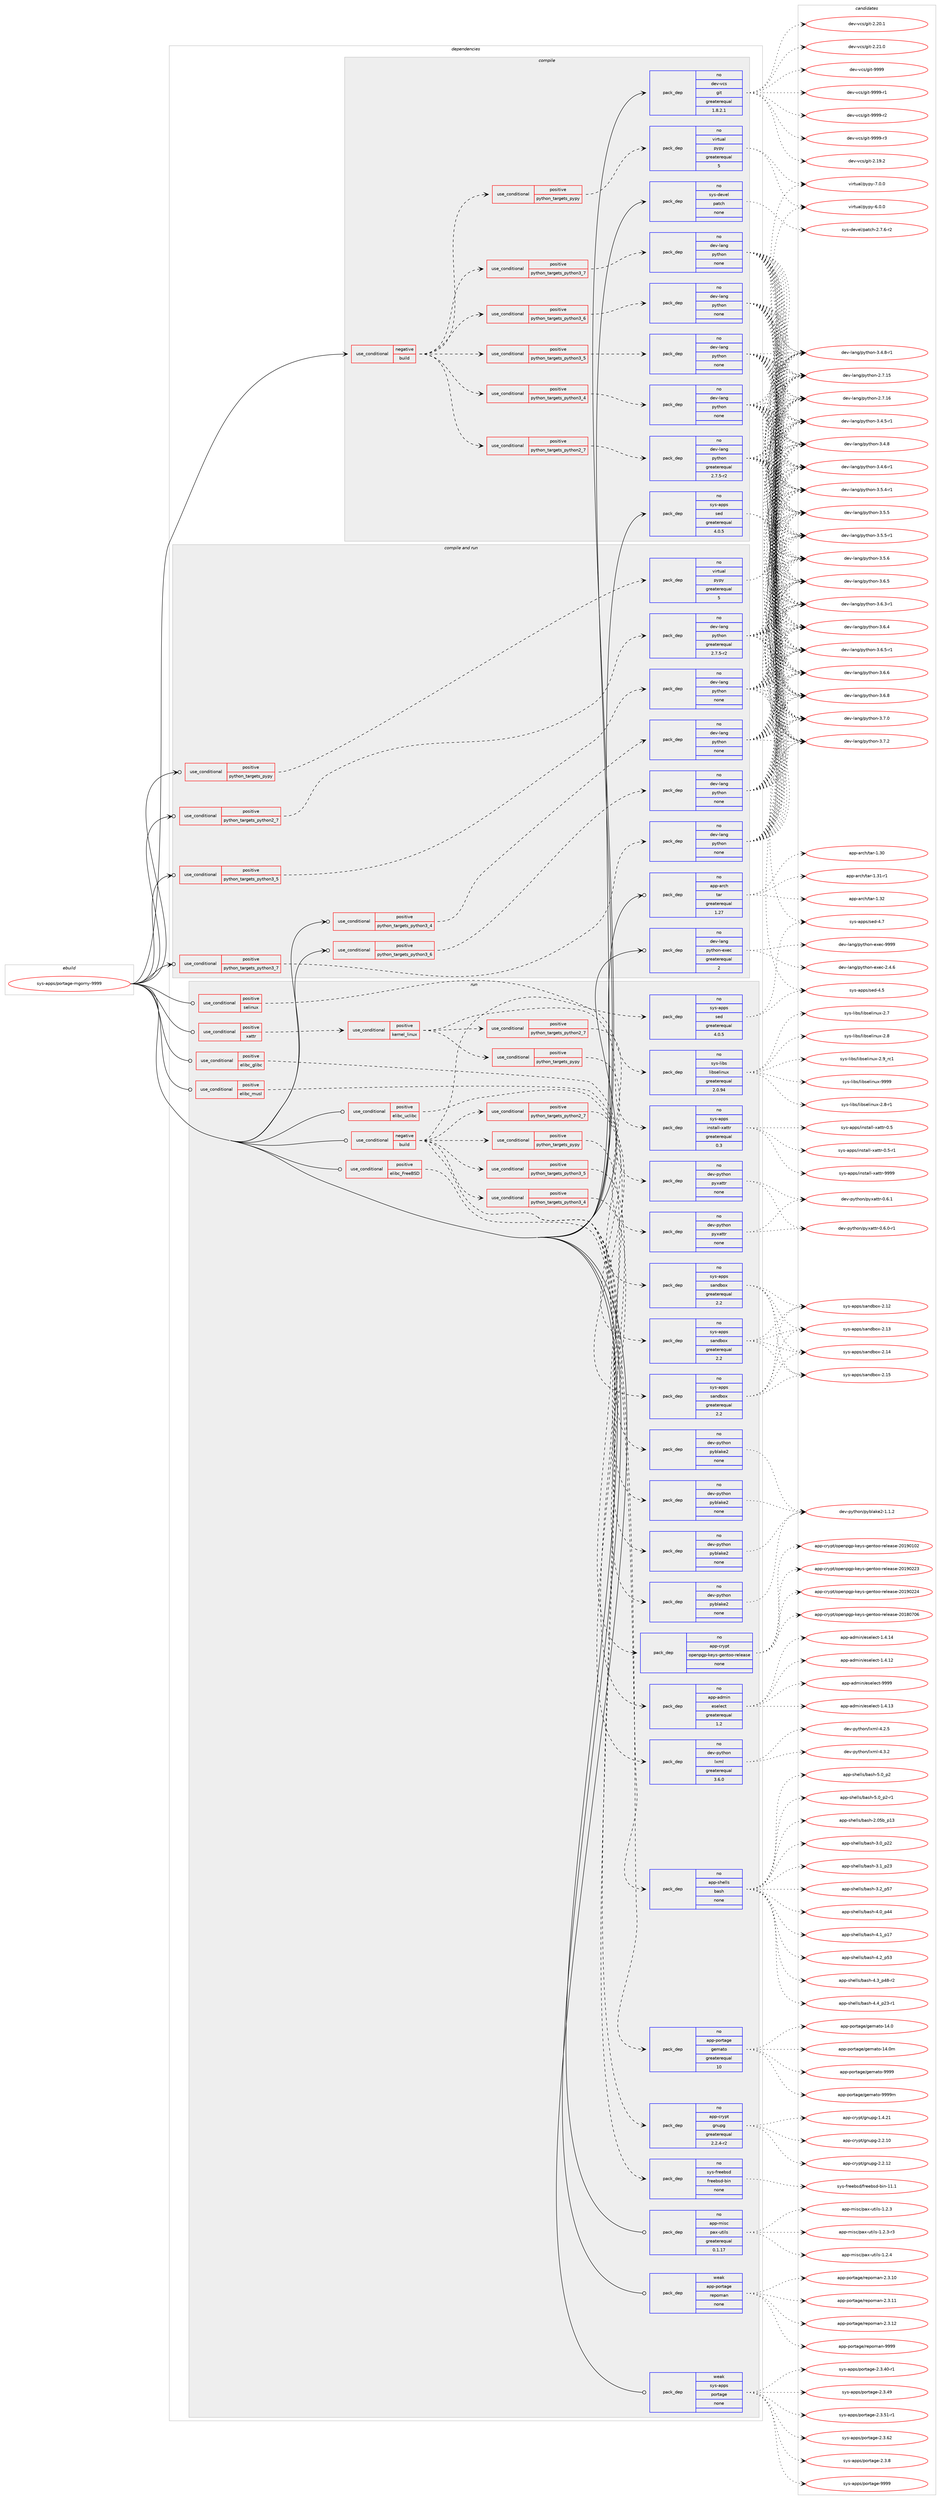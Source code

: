 digraph prolog {

# *************
# Graph options
# *************

newrank=true;
concentrate=true;
compound=true;
graph [rankdir=LR,fontname=Helvetica,fontsize=10,ranksep=1.5];#, ranksep=2.5, nodesep=0.2];
edge  [arrowhead=vee];
node  [fontname=Helvetica,fontsize=10];

# **********
# The ebuild
# **********

subgraph cluster_leftcol {
color=gray;
rank=same;
label=<<i>ebuild</i>>;
id [label="sys-apps/portage-mgorny-9999", color=red, width=4, href="../sys-apps/portage-mgorny-9999.svg"];
}

# ****************
# The dependencies
# ****************

subgraph cluster_midcol {
color=gray;
label=<<i>dependencies</i>>;
subgraph cluster_compile {
fillcolor="#eeeeee";
style=filled;
label=<<i>compile</i>>;
subgraph cond456961 {
dependency1713972 [label=<<TABLE BORDER="0" CELLBORDER="1" CELLSPACING="0" CELLPADDING="4"><TR><TD ROWSPAN="3" CELLPADDING="10">use_conditional</TD></TR><TR><TD>negative</TD></TR><TR><TD>build</TD></TR></TABLE>>, shape=none, color=red];
subgraph cond456962 {
dependency1713973 [label=<<TABLE BORDER="0" CELLBORDER="1" CELLSPACING="0" CELLPADDING="4"><TR><TD ROWSPAN="3" CELLPADDING="10">use_conditional</TD></TR><TR><TD>positive</TD></TR><TR><TD>python_targets_pypy</TD></TR></TABLE>>, shape=none, color=red];
subgraph pack1228995 {
dependency1713974 [label=<<TABLE BORDER="0" CELLBORDER="1" CELLSPACING="0" CELLPADDING="4" WIDTH="220"><TR><TD ROWSPAN="6" CELLPADDING="30">pack_dep</TD></TR><TR><TD WIDTH="110">no</TD></TR><TR><TD>virtual</TD></TR><TR><TD>pypy</TD></TR><TR><TD>greaterequal</TD></TR><TR><TD>5</TD></TR></TABLE>>, shape=none, color=blue];
}
dependency1713973:e -> dependency1713974:w [weight=20,style="dashed",arrowhead="vee"];
}
dependency1713972:e -> dependency1713973:w [weight=20,style="dashed",arrowhead="vee"];
subgraph cond456963 {
dependency1713975 [label=<<TABLE BORDER="0" CELLBORDER="1" CELLSPACING="0" CELLPADDING="4"><TR><TD ROWSPAN="3" CELLPADDING="10">use_conditional</TD></TR><TR><TD>positive</TD></TR><TR><TD>python_targets_python2_7</TD></TR></TABLE>>, shape=none, color=red];
subgraph pack1228996 {
dependency1713976 [label=<<TABLE BORDER="0" CELLBORDER="1" CELLSPACING="0" CELLPADDING="4" WIDTH="220"><TR><TD ROWSPAN="6" CELLPADDING="30">pack_dep</TD></TR><TR><TD WIDTH="110">no</TD></TR><TR><TD>dev-lang</TD></TR><TR><TD>python</TD></TR><TR><TD>greaterequal</TD></TR><TR><TD>2.7.5-r2</TD></TR></TABLE>>, shape=none, color=blue];
}
dependency1713975:e -> dependency1713976:w [weight=20,style="dashed",arrowhead="vee"];
}
dependency1713972:e -> dependency1713975:w [weight=20,style="dashed",arrowhead="vee"];
subgraph cond456964 {
dependency1713977 [label=<<TABLE BORDER="0" CELLBORDER="1" CELLSPACING="0" CELLPADDING="4"><TR><TD ROWSPAN="3" CELLPADDING="10">use_conditional</TD></TR><TR><TD>positive</TD></TR><TR><TD>python_targets_python3_4</TD></TR></TABLE>>, shape=none, color=red];
subgraph pack1228997 {
dependency1713978 [label=<<TABLE BORDER="0" CELLBORDER="1" CELLSPACING="0" CELLPADDING="4" WIDTH="220"><TR><TD ROWSPAN="6" CELLPADDING="30">pack_dep</TD></TR><TR><TD WIDTH="110">no</TD></TR><TR><TD>dev-lang</TD></TR><TR><TD>python</TD></TR><TR><TD>none</TD></TR><TR><TD></TD></TR></TABLE>>, shape=none, color=blue];
}
dependency1713977:e -> dependency1713978:w [weight=20,style="dashed",arrowhead="vee"];
}
dependency1713972:e -> dependency1713977:w [weight=20,style="dashed",arrowhead="vee"];
subgraph cond456965 {
dependency1713979 [label=<<TABLE BORDER="0" CELLBORDER="1" CELLSPACING="0" CELLPADDING="4"><TR><TD ROWSPAN="3" CELLPADDING="10">use_conditional</TD></TR><TR><TD>positive</TD></TR><TR><TD>python_targets_python3_5</TD></TR></TABLE>>, shape=none, color=red];
subgraph pack1228998 {
dependency1713980 [label=<<TABLE BORDER="0" CELLBORDER="1" CELLSPACING="0" CELLPADDING="4" WIDTH="220"><TR><TD ROWSPAN="6" CELLPADDING="30">pack_dep</TD></TR><TR><TD WIDTH="110">no</TD></TR><TR><TD>dev-lang</TD></TR><TR><TD>python</TD></TR><TR><TD>none</TD></TR><TR><TD></TD></TR></TABLE>>, shape=none, color=blue];
}
dependency1713979:e -> dependency1713980:w [weight=20,style="dashed",arrowhead="vee"];
}
dependency1713972:e -> dependency1713979:w [weight=20,style="dashed",arrowhead="vee"];
subgraph cond456966 {
dependency1713981 [label=<<TABLE BORDER="0" CELLBORDER="1" CELLSPACING="0" CELLPADDING="4"><TR><TD ROWSPAN="3" CELLPADDING="10">use_conditional</TD></TR><TR><TD>positive</TD></TR><TR><TD>python_targets_python3_6</TD></TR></TABLE>>, shape=none, color=red];
subgraph pack1228999 {
dependency1713982 [label=<<TABLE BORDER="0" CELLBORDER="1" CELLSPACING="0" CELLPADDING="4" WIDTH="220"><TR><TD ROWSPAN="6" CELLPADDING="30">pack_dep</TD></TR><TR><TD WIDTH="110">no</TD></TR><TR><TD>dev-lang</TD></TR><TR><TD>python</TD></TR><TR><TD>none</TD></TR><TR><TD></TD></TR></TABLE>>, shape=none, color=blue];
}
dependency1713981:e -> dependency1713982:w [weight=20,style="dashed",arrowhead="vee"];
}
dependency1713972:e -> dependency1713981:w [weight=20,style="dashed",arrowhead="vee"];
subgraph cond456967 {
dependency1713983 [label=<<TABLE BORDER="0" CELLBORDER="1" CELLSPACING="0" CELLPADDING="4"><TR><TD ROWSPAN="3" CELLPADDING="10">use_conditional</TD></TR><TR><TD>positive</TD></TR><TR><TD>python_targets_python3_7</TD></TR></TABLE>>, shape=none, color=red];
subgraph pack1229000 {
dependency1713984 [label=<<TABLE BORDER="0" CELLBORDER="1" CELLSPACING="0" CELLPADDING="4" WIDTH="220"><TR><TD ROWSPAN="6" CELLPADDING="30">pack_dep</TD></TR><TR><TD WIDTH="110">no</TD></TR><TR><TD>dev-lang</TD></TR><TR><TD>python</TD></TR><TR><TD>none</TD></TR><TR><TD></TD></TR></TABLE>>, shape=none, color=blue];
}
dependency1713983:e -> dependency1713984:w [weight=20,style="dashed",arrowhead="vee"];
}
dependency1713972:e -> dependency1713983:w [weight=20,style="dashed",arrowhead="vee"];
}
id:e -> dependency1713972:w [weight=20,style="solid",arrowhead="vee"];
subgraph pack1229001 {
dependency1713985 [label=<<TABLE BORDER="0" CELLBORDER="1" CELLSPACING="0" CELLPADDING="4" WIDTH="220"><TR><TD ROWSPAN="6" CELLPADDING="30">pack_dep</TD></TR><TR><TD WIDTH="110">no</TD></TR><TR><TD>dev-vcs</TD></TR><TR><TD>git</TD></TR><TR><TD>greaterequal</TD></TR><TR><TD>1.8.2.1</TD></TR></TABLE>>, shape=none, color=blue];
}
id:e -> dependency1713985:w [weight=20,style="solid",arrowhead="vee"];
subgraph pack1229002 {
dependency1713986 [label=<<TABLE BORDER="0" CELLBORDER="1" CELLSPACING="0" CELLPADDING="4" WIDTH="220"><TR><TD ROWSPAN="6" CELLPADDING="30">pack_dep</TD></TR><TR><TD WIDTH="110">no</TD></TR><TR><TD>sys-apps</TD></TR><TR><TD>sed</TD></TR><TR><TD>greaterequal</TD></TR><TR><TD>4.0.5</TD></TR></TABLE>>, shape=none, color=blue];
}
id:e -> dependency1713986:w [weight=20,style="solid",arrowhead="vee"];
subgraph pack1229003 {
dependency1713987 [label=<<TABLE BORDER="0" CELLBORDER="1" CELLSPACING="0" CELLPADDING="4" WIDTH="220"><TR><TD ROWSPAN="6" CELLPADDING="30">pack_dep</TD></TR><TR><TD WIDTH="110">no</TD></TR><TR><TD>sys-devel</TD></TR><TR><TD>patch</TD></TR><TR><TD>none</TD></TR><TR><TD></TD></TR></TABLE>>, shape=none, color=blue];
}
id:e -> dependency1713987:w [weight=20,style="solid",arrowhead="vee"];
}
subgraph cluster_compileandrun {
fillcolor="#eeeeee";
style=filled;
label=<<i>compile and run</i>>;
subgraph cond456968 {
dependency1713988 [label=<<TABLE BORDER="0" CELLBORDER="1" CELLSPACING="0" CELLPADDING="4"><TR><TD ROWSPAN="3" CELLPADDING="10">use_conditional</TD></TR><TR><TD>positive</TD></TR><TR><TD>python_targets_pypy</TD></TR></TABLE>>, shape=none, color=red];
subgraph pack1229004 {
dependency1713989 [label=<<TABLE BORDER="0" CELLBORDER="1" CELLSPACING="0" CELLPADDING="4" WIDTH="220"><TR><TD ROWSPAN="6" CELLPADDING="30">pack_dep</TD></TR><TR><TD WIDTH="110">no</TD></TR><TR><TD>virtual</TD></TR><TR><TD>pypy</TD></TR><TR><TD>greaterequal</TD></TR><TR><TD>5</TD></TR></TABLE>>, shape=none, color=blue];
}
dependency1713988:e -> dependency1713989:w [weight=20,style="dashed",arrowhead="vee"];
}
id:e -> dependency1713988:w [weight=20,style="solid",arrowhead="odotvee"];
subgraph cond456969 {
dependency1713990 [label=<<TABLE BORDER="0" CELLBORDER="1" CELLSPACING="0" CELLPADDING="4"><TR><TD ROWSPAN="3" CELLPADDING="10">use_conditional</TD></TR><TR><TD>positive</TD></TR><TR><TD>python_targets_python2_7</TD></TR></TABLE>>, shape=none, color=red];
subgraph pack1229005 {
dependency1713991 [label=<<TABLE BORDER="0" CELLBORDER="1" CELLSPACING="0" CELLPADDING="4" WIDTH="220"><TR><TD ROWSPAN="6" CELLPADDING="30">pack_dep</TD></TR><TR><TD WIDTH="110">no</TD></TR><TR><TD>dev-lang</TD></TR><TR><TD>python</TD></TR><TR><TD>greaterequal</TD></TR><TR><TD>2.7.5-r2</TD></TR></TABLE>>, shape=none, color=blue];
}
dependency1713990:e -> dependency1713991:w [weight=20,style="dashed",arrowhead="vee"];
}
id:e -> dependency1713990:w [weight=20,style="solid",arrowhead="odotvee"];
subgraph cond456970 {
dependency1713992 [label=<<TABLE BORDER="0" CELLBORDER="1" CELLSPACING="0" CELLPADDING="4"><TR><TD ROWSPAN="3" CELLPADDING="10">use_conditional</TD></TR><TR><TD>positive</TD></TR><TR><TD>python_targets_python3_4</TD></TR></TABLE>>, shape=none, color=red];
subgraph pack1229006 {
dependency1713993 [label=<<TABLE BORDER="0" CELLBORDER="1" CELLSPACING="0" CELLPADDING="4" WIDTH="220"><TR><TD ROWSPAN="6" CELLPADDING="30">pack_dep</TD></TR><TR><TD WIDTH="110">no</TD></TR><TR><TD>dev-lang</TD></TR><TR><TD>python</TD></TR><TR><TD>none</TD></TR><TR><TD></TD></TR></TABLE>>, shape=none, color=blue];
}
dependency1713992:e -> dependency1713993:w [weight=20,style="dashed",arrowhead="vee"];
}
id:e -> dependency1713992:w [weight=20,style="solid",arrowhead="odotvee"];
subgraph cond456971 {
dependency1713994 [label=<<TABLE BORDER="0" CELLBORDER="1" CELLSPACING="0" CELLPADDING="4"><TR><TD ROWSPAN="3" CELLPADDING="10">use_conditional</TD></TR><TR><TD>positive</TD></TR><TR><TD>python_targets_python3_5</TD></TR></TABLE>>, shape=none, color=red];
subgraph pack1229007 {
dependency1713995 [label=<<TABLE BORDER="0" CELLBORDER="1" CELLSPACING="0" CELLPADDING="4" WIDTH="220"><TR><TD ROWSPAN="6" CELLPADDING="30">pack_dep</TD></TR><TR><TD WIDTH="110">no</TD></TR><TR><TD>dev-lang</TD></TR><TR><TD>python</TD></TR><TR><TD>none</TD></TR><TR><TD></TD></TR></TABLE>>, shape=none, color=blue];
}
dependency1713994:e -> dependency1713995:w [weight=20,style="dashed",arrowhead="vee"];
}
id:e -> dependency1713994:w [weight=20,style="solid",arrowhead="odotvee"];
subgraph cond456972 {
dependency1713996 [label=<<TABLE BORDER="0" CELLBORDER="1" CELLSPACING="0" CELLPADDING="4"><TR><TD ROWSPAN="3" CELLPADDING="10">use_conditional</TD></TR><TR><TD>positive</TD></TR><TR><TD>python_targets_python3_6</TD></TR></TABLE>>, shape=none, color=red];
subgraph pack1229008 {
dependency1713997 [label=<<TABLE BORDER="0" CELLBORDER="1" CELLSPACING="0" CELLPADDING="4" WIDTH="220"><TR><TD ROWSPAN="6" CELLPADDING="30">pack_dep</TD></TR><TR><TD WIDTH="110">no</TD></TR><TR><TD>dev-lang</TD></TR><TR><TD>python</TD></TR><TR><TD>none</TD></TR><TR><TD></TD></TR></TABLE>>, shape=none, color=blue];
}
dependency1713996:e -> dependency1713997:w [weight=20,style="dashed",arrowhead="vee"];
}
id:e -> dependency1713996:w [weight=20,style="solid",arrowhead="odotvee"];
subgraph cond456973 {
dependency1713998 [label=<<TABLE BORDER="0" CELLBORDER="1" CELLSPACING="0" CELLPADDING="4"><TR><TD ROWSPAN="3" CELLPADDING="10">use_conditional</TD></TR><TR><TD>positive</TD></TR><TR><TD>python_targets_python3_7</TD></TR></TABLE>>, shape=none, color=red];
subgraph pack1229009 {
dependency1713999 [label=<<TABLE BORDER="0" CELLBORDER="1" CELLSPACING="0" CELLPADDING="4" WIDTH="220"><TR><TD ROWSPAN="6" CELLPADDING="30">pack_dep</TD></TR><TR><TD WIDTH="110">no</TD></TR><TR><TD>dev-lang</TD></TR><TR><TD>python</TD></TR><TR><TD>none</TD></TR><TR><TD></TD></TR></TABLE>>, shape=none, color=blue];
}
dependency1713998:e -> dependency1713999:w [weight=20,style="dashed",arrowhead="vee"];
}
id:e -> dependency1713998:w [weight=20,style="solid",arrowhead="odotvee"];
subgraph pack1229010 {
dependency1714000 [label=<<TABLE BORDER="0" CELLBORDER="1" CELLSPACING="0" CELLPADDING="4" WIDTH="220"><TR><TD ROWSPAN="6" CELLPADDING="30">pack_dep</TD></TR><TR><TD WIDTH="110">no</TD></TR><TR><TD>app-arch</TD></TR><TR><TD>tar</TD></TR><TR><TD>greaterequal</TD></TR><TR><TD>1.27</TD></TR></TABLE>>, shape=none, color=blue];
}
id:e -> dependency1714000:w [weight=20,style="solid",arrowhead="odotvee"];
subgraph pack1229011 {
dependency1714001 [label=<<TABLE BORDER="0" CELLBORDER="1" CELLSPACING="0" CELLPADDING="4" WIDTH="220"><TR><TD ROWSPAN="6" CELLPADDING="30">pack_dep</TD></TR><TR><TD WIDTH="110">no</TD></TR><TR><TD>dev-lang</TD></TR><TR><TD>python-exec</TD></TR><TR><TD>greaterequal</TD></TR><TR><TD>2</TD></TR></TABLE>>, shape=none, color=blue];
}
id:e -> dependency1714001:w [weight=20,style="solid",arrowhead="odotvee"];
}
subgraph cluster_run {
fillcolor="#eeeeee";
style=filled;
label=<<i>run</i>>;
subgraph cond456974 {
dependency1714002 [label=<<TABLE BORDER="0" CELLBORDER="1" CELLSPACING="0" CELLPADDING="4"><TR><TD ROWSPAN="3" CELLPADDING="10">use_conditional</TD></TR><TR><TD>negative</TD></TR><TR><TD>build</TD></TR></TABLE>>, shape=none, color=red];
subgraph pack1229012 {
dependency1714003 [label=<<TABLE BORDER="0" CELLBORDER="1" CELLSPACING="0" CELLPADDING="4" WIDTH="220"><TR><TD ROWSPAN="6" CELLPADDING="30">pack_dep</TD></TR><TR><TD WIDTH="110">no</TD></TR><TR><TD>app-admin</TD></TR><TR><TD>eselect</TD></TR><TR><TD>greaterequal</TD></TR><TR><TD>1.2</TD></TR></TABLE>>, shape=none, color=blue];
}
dependency1714002:e -> dependency1714003:w [weight=20,style="dashed",arrowhead="vee"];
subgraph pack1229013 {
dependency1714004 [label=<<TABLE BORDER="0" CELLBORDER="1" CELLSPACING="0" CELLPADDING="4" WIDTH="220"><TR><TD ROWSPAN="6" CELLPADDING="30">pack_dep</TD></TR><TR><TD WIDTH="110">no</TD></TR><TR><TD>app-crypt</TD></TR><TR><TD>openpgp-keys-gentoo-release</TD></TR><TR><TD>none</TD></TR><TR><TD></TD></TR></TABLE>>, shape=none, color=blue];
}
dependency1714002:e -> dependency1714004:w [weight=20,style="dashed",arrowhead="vee"];
subgraph pack1229014 {
dependency1714005 [label=<<TABLE BORDER="0" CELLBORDER="1" CELLSPACING="0" CELLPADDING="4" WIDTH="220"><TR><TD ROWSPAN="6" CELLPADDING="30">pack_dep</TD></TR><TR><TD WIDTH="110">no</TD></TR><TR><TD>app-crypt</TD></TR><TR><TD>gnupg</TD></TR><TR><TD>greaterequal</TD></TR><TR><TD>2.2.4-r2</TD></TR></TABLE>>, shape=none, color=blue];
}
dependency1714002:e -> dependency1714005:w [weight=20,style="dashed",arrowhead="vee"];
subgraph pack1229015 {
dependency1714006 [label=<<TABLE BORDER="0" CELLBORDER="1" CELLSPACING="0" CELLPADDING="4" WIDTH="220"><TR><TD ROWSPAN="6" CELLPADDING="30">pack_dep</TD></TR><TR><TD WIDTH="110">no</TD></TR><TR><TD>app-portage</TD></TR><TR><TD>gemato</TD></TR><TR><TD>greaterequal</TD></TR><TR><TD>10</TD></TR></TABLE>>, shape=none, color=blue];
}
dependency1714002:e -> dependency1714006:w [weight=20,style="dashed",arrowhead="vee"];
subgraph pack1229016 {
dependency1714007 [label=<<TABLE BORDER="0" CELLBORDER="1" CELLSPACING="0" CELLPADDING="4" WIDTH="220"><TR><TD ROWSPAN="6" CELLPADDING="30">pack_dep</TD></TR><TR><TD WIDTH="110">no</TD></TR><TR><TD>app-shells</TD></TR><TR><TD>bash</TD></TR><TR><TD>none</TD></TR><TR><TD></TD></TR></TABLE>>, shape=none, color=blue];
}
dependency1714002:e -> dependency1714007:w [weight=20,style="dashed",arrowhead="vee"];
subgraph cond456975 {
dependency1714008 [label=<<TABLE BORDER="0" CELLBORDER="1" CELLSPACING="0" CELLPADDING="4"><TR><TD ROWSPAN="3" CELLPADDING="10">use_conditional</TD></TR><TR><TD>positive</TD></TR><TR><TD>python_targets_pypy</TD></TR></TABLE>>, shape=none, color=red];
subgraph pack1229017 {
dependency1714009 [label=<<TABLE BORDER="0" CELLBORDER="1" CELLSPACING="0" CELLPADDING="4" WIDTH="220"><TR><TD ROWSPAN="6" CELLPADDING="30">pack_dep</TD></TR><TR><TD WIDTH="110">no</TD></TR><TR><TD>dev-python</TD></TR><TR><TD>pyblake2</TD></TR><TR><TD>none</TD></TR><TR><TD></TD></TR></TABLE>>, shape=none, color=blue];
}
dependency1714008:e -> dependency1714009:w [weight=20,style="dashed",arrowhead="vee"];
}
dependency1714002:e -> dependency1714008:w [weight=20,style="dashed",arrowhead="vee"];
subgraph cond456976 {
dependency1714010 [label=<<TABLE BORDER="0" CELLBORDER="1" CELLSPACING="0" CELLPADDING="4"><TR><TD ROWSPAN="3" CELLPADDING="10">use_conditional</TD></TR><TR><TD>positive</TD></TR><TR><TD>python_targets_python2_7</TD></TR></TABLE>>, shape=none, color=red];
subgraph pack1229018 {
dependency1714011 [label=<<TABLE BORDER="0" CELLBORDER="1" CELLSPACING="0" CELLPADDING="4" WIDTH="220"><TR><TD ROWSPAN="6" CELLPADDING="30">pack_dep</TD></TR><TR><TD WIDTH="110">no</TD></TR><TR><TD>dev-python</TD></TR><TR><TD>pyblake2</TD></TR><TR><TD>none</TD></TR><TR><TD></TD></TR></TABLE>>, shape=none, color=blue];
}
dependency1714010:e -> dependency1714011:w [weight=20,style="dashed",arrowhead="vee"];
}
dependency1714002:e -> dependency1714010:w [weight=20,style="dashed",arrowhead="vee"];
subgraph cond456977 {
dependency1714012 [label=<<TABLE BORDER="0" CELLBORDER="1" CELLSPACING="0" CELLPADDING="4"><TR><TD ROWSPAN="3" CELLPADDING="10">use_conditional</TD></TR><TR><TD>positive</TD></TR><TR><TD>python_targets_python3_4</TD></TR></TABLE>>, shape=none, color=red];
subgraph pack1229019 {
dependency1714013 [label=<<TABLE BORDER="0" CELLBORDER="1" CELLSPACING="0" CELLPADDING="4" WIDTH="220"><TR><TD ROWSPAN="6" CELLPADDING="30">pack_dep</TD></TR><TR><TD WIDTH="110">no</TD></TR><TR><TD>dev-python</TD></TR><TR><TD>pyblake2</TD></TR><TR><TD>none</TD></TR><TR><TD></TD></TR></TABLE>>, shape=none, color=blue];
}
dependency1714012:e -> dependency1714013:w [weight=20,style="dashed",arrowhead="vee"];
}
dependency1714002:e -> dependency1714012:w [weight=20,style="dashed",arrowhead="vee"];
subgraph cond456978 {
dependency1714014 [label=<<TABLE BORDER="0" CELLBORDER="1" CELLSPACING="0" CELLPADDING="4"><TR><TD ROWSPAN="3" CELLPADDING="10">use_conditional</TD></TR><TR><TD>positive</TD></TR><TR><TD>python_targets_python3_5</TD></TR></TABLE>>, shape=none, color=red];
subgraph pack1229020 {
dependency1714015 [label=<<TABLE BORDER="0" CELLBORDER="1" CELLSPACING="0" CELLPADDING="4" WIDTH="220"><TR><TD ROWSPAN="6" CELLPADDING="30">pack_dep</TD></TR><TR><TD WIDTH="110">no</TD></TR><TR><TD>dev-python</TD></TR><TR><TD>pyblake2</TD></TR><TR><TD>none</TD></TR><TR><TD></TD></TR></TABLE>>, shape=none, color=blue];
}
dependency1714014:e -> dependency1714015:w [weight=20,style="dashed",arrowhead="vee"];
}
dependency1714002:e -> dependency1714014:w [weight=20,style="dashed",arrowhead="vee"];
subgraph pack1229021 {
dependency1714016 [label=<<TABLE BORDER="0" CELLBORDER="1" CELLSPACING="0" CELLPADDING="4" WIDTH="220"><TR><TD ROWSPAN="6" CELLPADDING="30">pack_dep</TD></TR><TR><TD WIDTH="110">no</TD></TR><TR><TD>dev-python</TD></TR><TR><TD>lxml</TD></TR><TR><TD>greaterequal</TD></TR><TR><TD>3.6.0</TD></TR></TABLE>>, shape=none, color=blue];
}
dependency1714002:e -> dependency1714016:w [weight=20,style="dashed",arrowhead="vee"];
subgraph pack1229022 {
dependency1714017 [label=<<TABLE BORDER="0" CELLBORDER="1" CELLSPACING="0" CELLPADDING="4" WIDTH="220"><TR><TD ROWSPAN="6" CELLPADDING="30">pack_dep</TD></TR><TR><TD WIDTH="110">no</TD></TR><TR><TD>sys-apps</TD></TR><TR><TD>sed</TD></TR><TR><TD>greaterequal</TD></TR><TR><TD>4.0.5</TD></TR></TABLE>>, shape=none, color=blue];
}
dependency1714002:e -> dependency1714017:w [weight=20,style="dashed",arrowhead="vee"];
}
id:e -> dependency1714002:w [weight=20,style="solid",arrowhead="odot"];
subgraph cond456979 {
dependency1714018 [label=<<TABLE BORDER="0" CELLBORDER="1" CELLSPACING="0" CELLPADDING="4"><TR><TD ROWSPAN="3" CELLPADDING="10">use_conditional</TD></TR><TR><TD>positive</TD></TR><TR><TD>elibc_FreeBSD</TD></TR></TABLE>>, shape=none, color=red];
subgraph pack1229023 {
dependency1714019 [label=<<TABLE BORDER="0" CELLBORDER="1" CELLSPACING="0" CELLPADDING="4" WIDTH="220"><TR><TD ROWSPAN="6" CELLPADDING="30">pack_dep</TD></TR><TR><TD WIDTH="110">no</TD></TR><TR><TD>sys-freebsd</TD></TR><TR><TD>freebsd-bin</TD></TR><TR><TD>none</TD></TR><TR><TD></TD></TR></TABLE>>, shape=none, color=blue];
}
dependency1714018:e -> dependency1714019:w [weight=20,style="dashed",arrowhead="vee"];
}
id:e -> dependency1714018:w [weight=20,style="solid",arrowhead="odot"];
subgraph cond456980 {
dependency1714020 [label=<<TABLE BORDER="0" CELLBORDER="1" CELLSPACING="0" CELLPADDING="4"><TR><TD ROWSPAN="3" CELLPADDING="10">use_conditional</TD></TR><TR><TD>positive</TD></TR><TR><TD>elibc_glibc</TD></TR></TABLE>>, shape=none, color=red];
subgraph pack1229024 {
dependency1714021 [label=<<TABLE BORDER="0" CELLBORDER="1" CELLSPACING="0" CELLPADDING="4" WIDTH="220"><TR><TD ROWSPAN="6" CELLPADDING="30">pack_dep</TD></TR><TR><TD WIDTH="110">no</TD></TR><TR><TD>sys-apps</TD></TR><TR><TD>sandbox</TD></TR><TR><TD>greaterequal</TD></TR><TR><TD>2.2</TD></TR></TABLE>>, shape=none, color=blue];
}
dependency1714020:e -> dependency1714021:w [weight=20,style="dashed",arrowhead="vee"];
}
id:e -> dependency1714020:w [weight=20,style="solid",arrowhead="odot"];
subgraph cond456981 {
dependency1714022 [label=<<TABLE BORDER="0" CELLBORDER="1" CELLSPACING="0" CELLPADDING="4"><TR><TD ROWSPAN="3" CELLPADDING="10">use_conditional</TD></TR><TR><TD>positive</TD></TR><TR><TD>elibc_musl</TD></TR></TABLE>>, shape=none, color=red];
subgraph pack1229025 {
dependency1714023 [label=<<TABLE BORDER="0" CELLBORDER="1" CELLSPACING="0" CELLPADDING="4" WIDTH="220"><TR><TD ROWSPAN="6" CELLPADDING="30">pack_dep</TD></TR><TR><TD WIDTH="110">no</TD></TR><TR><TD>sys-apps</TD></TR><TR><TD>sandbox</TD></TR><TR><TD>greaterequal</TD></TR><TR><TD>2.2</TD></TR></TABLE>>, shape=none, color=blue];
}
dependency1714022:e -> dependency1714023:w [weight=20,style="dashed",arrowhead="vee"];
}
id:e -> dependency1714022:w [weight=20,style="solid",arrowhead="odot"];
subgraph cond456982 {
dependency1714024 [label=<<TABLE BORDER="0" CELLBORDER="1" CELLSPACING="0" CELLPADDING="4"><TR><TD ROWSPAN="3" CELLPADDING="10">use_conditional</TD></TR><TR><TD>positive</TD></TR><TR><TD>elibc_uclibc</TD></TR></TABLE>>, shape=none, color=red];
subgraph pack1229026 {
dependency1714025 [label=<<TABLE BORDER="0" CELLBORDER="1" CELLSPACING="0" CELLPADDING="4" WIDTH="220"><TR><TD ROWSPAN="6" CELLPADDING="30">pack_dep</TD></TR><TR><TD WIDTH="110">no</TD></TR><TR><TD>sys-apps</TD></TR><TR><TD>sandbox</TD></TR><TR><TD>greaterequal</TD></TR><TR><TD>2.2</TD></TR></TABLE>>, shape=none, color=blue];
}
dependency1714024:e -> dependency1714025:w [weight=20,style="dashed",arrowhead="vee"];
}
id:e -> dependency1714024:w [weight=20,style="solid",arrowhead="odot"];
subgraph cond456983 {
dependency1714026 [label=<<TABLE BORDER="0" CELLBORDER="1" CELLSPACING="0" CELLPADDING="4"><TR><TD ROWSPAN="3" CELLPADDING="10">use_conditional</TD></TR><TR><TD>positive</TD></TR><TR><TD>selinux</TD></TR></TABLE>>, shape=none, color=red];
subgraph pack1229027 {
dependency1714027 [label=<<TABLE BORDER="0" CELLBORDER="1" CELLSPACING="0" CELLPADDING="4" WIDTH="220"><TR><TD ROWSPAN="6" CELLPADDING="30">pack_dep</TD></TR><TR><TD WIDTH="110">no</TD></TR><TR><TD>sys-libs</TD></TR><TR><TD>libselinux</TD></TR><TR><TD>greaterequal</TD></TR><TR><TD>2.0.94</TD></TR></TABLE>>, shape=none, color=blue];
}
dependency1714026:e -> dependency1714027:w [weight=20,style="dashed",arrowhead="vee"];
}
id:e -> dependency1714026:w [weight=20,style="solid",arrowhead="odot"];
subgraph cond456984 {
dependency1714028 [label=<<TABLE BORDER="0" CELLBORDER="1" CELLSPACING="0" CELLPADDING="4"><TR><TD ROWSPAN="3" CELLPADDING="10">use_conditional</TD></TR><TR><TD>positive</TD></TR><TR><TD>xattr</TD></TR></TABLE>>, shape=none, color=red];
subgraph cond456985 {
dependency1714029 [label=<<TABLE BORDER="0" CELLBORDER="1" CELLSPACING="0" CELLPADDING="4"><TR><TD ROWSPAN="3" CELLPADDING="10">use_conditional</TD></TR><TR><TD>positive</TD></TR><TR><TD>kernel_linux</TD></TR></TABLE>>, shape=none, color=red];
subgraph pack1229028 {
dependency1714030 [label=<<TABLE BORDER="0" CELLBORDER="1" CELLSPACING="0" CELLPADDING="4" WIDTH="220"><TR><TD ROWSPAN="6" CELLPADDING="30">pack_dep</TD></TR><TR><TD WIDTH="110">no</TD></TR><TR><TD>sys-apps</TD></TR><TR><TD>install-xattr</TD></TR><TR><TD>greaterequal</TD></TR><TR><TD>0.3</TD></TR></TABLE>>, shape=none, color=blue];
}
dependency1714029:e -> dependency1714030:w [weight=20,style="dashed",arrowhead="vee"];
subgraph cond456986 {
dependency1714031 [label=<<TABLE BORDER="0" CELLBORDER="1" CELLSPACING="0" CELLPADDING="4"><TR><TD ROWSPAN="3" CELLPADDING="10">use_conditional</TD></TR><TR><TD>positive</TD></TR><TR><TD>python_targets_pypy</TD></TR></TABLE>>, shape=none, color=red];
subgraph pack1229029 {
dependency1714032 [label=<<TABLE BORDER="0" CELLBORDER="1" CELLSPACING="0" CELLPADDING="4" WIDTH="220"><TR><TD ROWSPAN="6" CELLPADDING="30">pack_dep</TD></TR><TR><TD WIDTH="110">no</TD></TR><TR><TD>dev-python</TD></TR><TR><TD>pyxattr</TD></TR><TR><TD>none</TD></TR><TR><TD></TD></TR></TABLE>>, shape=none, color=blue];
}
dependency1714031:e -> dependency1714032:w [weight=20,style="dashed",arrowhead="vee"];
}
dependency1714029:e -> dependency1714031:w [weight=20,style="dashed",arrowhead="vee"];
subgraph cond456987 {
dependency1714033 [label=<<TABLE BORDER="0" CELLBORDER="1" CELLSPACING="0" CELLPADDING="4"><TR><TD ROWSPAN="3" CELLPADDING="10">use_conditional</TD></TR><TR><TD>positive</TD></TR><TR><TD>python_targets_python2_7</TD></TR></TABLE>>, shape=none, color=red];
subgraph pack1229030 {
dependency1714034 [label=<<TABLE BORDER="0" CELLBORDER="1" CELLSPACING="0" CELLPADDING="4" WIDTH="220"><TR><TD ROWSPAN="6" CELLPADDING="30">pack_dep</TD></TR><TR><TD WIDTH="110">no</TD></TR><TR><TD>dev-python</TD></TR><TR><TD>pyxattr</TD></TR><TR><TD>none</TD></TR><TR><TD></TD></TR></TABLE>>, shape=none, color=blue];
}
dependency1714033:e -> dependency1714034:w [weight=20,style="dashed",arrowhead="vee"];
}
dependency1714029:e -> dependency1714033:w [weight=20,style="dashed",arrowhead="vee"];
}
dependency1714028:e -> dependency1714029:w [weight=20,style="dashed",arrowhead="vee"];
}
id:e -> dependency1714028:w [weight=20,style="solid",arrowhead="odot"];
subgraph pack1229031 {
dependency1714035 [label=<<TABLE BORDER="0" CELLBORDER="1" CELLSPACING="0" CELLPADDING="4" WIDTH="220"><TR><TD ROWSPAN="6" CELLPADDING="30">pack_dep</TD></TR><TR><TD WIDTH="110">no</TD></TR><TR><TD>app-misc</TD></TR><TR><TD>pax-utils</TD></TR><TR><TD>greaterequal</TD></TR><TR><TD>0.1.17</TD></TR></TABLE>>, shape=none, color=blue];
}
id:e -> dependency1714035:w [weight=20,style="solid",arrowhead="odot"];
subgraph pack1229032 {
dependency1714036 [label=<<TABLE BORDER="0" CELLBORDER="1" CELLSPACING="0" CELLPADDING="4" WIDTH="220"><TR><TD ROWSPAN="6" CELLPADDING="30">pack_dep</TD></TR><TR><TD WIDTH="110">weak</TD></TR><TR><TD>app-portage</TD></TR><TR><TD>repoman</TD></TR><TR><TD>none</TD></TR><TR><TD></TD></TR></TABLE>>, shape=none, color=blue];
}
id:e -> dependency1714036:w [weight=20,style="solid",arrowhead="odot"];
subgraph pack1229033 {
dependency1714037 [label=<<TABLE BORDER="0" CELLBORDER="1" CELLSPACING="0" CELLPADDING="4" WIDTH="220"><TR><TD ROWSPAN="6" CELLPADDING="30">pack_dep</TD></TR><TR><TD WIDTH="110">weak</TD></TR><TR><TD>sys-apps</TD></TR><TR><TD>portage</TD></TR><TR><TD>none</TD></TR><TR><TD></TD></TR></TABLE>>, shape=none, color=blue];
}
id:e -> dependency1714037:w [weight=20,style="solid",arrowhead="odot"];
}
}

# **************
# The candidates
# **************

subgraph cluster_choices {
rank=same;
color=gray;
label=<<i>candidates</i>>;

subgraph choice1228995 {
color=black;
nodesep=1;
choice1181051141161179710847112121112121455446484648 [label="virtual/pypy-6.0.0", color=red, width=4,href="../virtual/pypy-6.0.0.svg"];
choice1181051141161179710847112121112121455546484648 [label="virtual/pypy-7.0.0", color=red, width=4,href="../virtual/pypy-7.0.0.svg"];
dependency1713974:e -> choice1181051141161179710847112121112121455446484648:w [style=dotted,weight="100"];
dependency1713974:e -> choice1181051141161179710847112121112121455546484648:w [style=dotted,weight="100"];
}
subgraph choice1228996 {
color=black;
nodesep=1;
choice10010111845108971101034711212111610411111045504655464953 [label="dev-lang/python-2.7.15", color=red, width=4,href="../dev-lang/python-2.7.15.svg"];
choice10010111845108971101034711212111610411111045504655464954 [label="dev-lang/python-2.7.16", color=red, width=4,href="../dev-lang/python-2.7.16.svg"];
choice1001011184510897110103471121211161041111104551465246534511449 [label="dev-lang/python-3.4.5-r1", color=red, width=4,href="../dev-lang/python-3.4.5-r1.svg"];
choice1001011184510897110103471121211161041111104551465246544511449 [label="dev-lang/python-3.4.6-r1", color=red, width=4,href="../dev-lang/python-3.4.6-r1.svg"];
choice100101118451089711010347112121116104111110455146524656 [label="dev-lang/python-3.4.8", color=red, width=4,href="../dev-lang/python-3.4.8.svg"];
choice1001011184510897110103471121211161041111104551465246564511449 [label="dev-lang/python-3.4.8-r1", color=red, width=4,href="../dev-lang/python-3.4.8-r1.svg"];
choice1001011184510897110103471121211161041111104551465346524511449 [label="dev-lang/python-3.5.4-r1", color=red, width=4,href="../dev-lang/python-3.5.4-r1.svg"];
choice100101118451089711010347112121116104111110455146534653 [label="dev-lang/python-3.5.5", color=red, width=4,href="../dev-lang/python-3.5.5.svg"];
choice1001011184510897110103471121211161041111104551465346534511449 [label="dev-lang/python-3.5.5-r1", color=red, width=4,href="../dev-lang/python-3.5.5-r1.svg"];
choice100101118451089711010347112121116104111110455146534654 [label="dev-lang/python-3.5.6", color=red, width=4,href="../dev-lang/python-3.5.6.svg"];
choice1001011184510897110103471121211161041111104551465446514511449 [label="dev-lang/python-3.6.3-r1", color=red, width=4,href="../dev-lang/python-3.6.3-r1.svg"];
choice100101118451089711010347112121116104111110455146544652 [label="dev-lang/python-3.6.4", color=red, width=4,href="../dev-lang/python-3.6.4.svg"];
choice100101118451089711010347112121116104111110455146544653 [label="dev-lang/python-3.6.5", color=red, width=4,href="../dev-lang/python-3.6.5.svg"];
choice1001011184510897110103471121211161041111104551465446534511449 [label="dev-lang/python-3.6.5-r1", color=red, width=4,href="../dev-lang/python-3.6.5-r1.svg"];
choice100101118451089711010347112121116104111110455146544654 [label="dev-lang/python-3.6.6", color=red, width=4,href="../dev-lang/python-3.6.6.svg"];
choice100101118451089711010347112121116104111110455146544656 [label="dev-lang/python-3.6.8", color=red, width=4,href="../dev-lang/python-3.6.8.svg"];
choice100101118451089711010347112121116104111110455146554648 [label="dev-lang/python-3.7.0", color=red, width=4,href="../dev-lang/python-3.7.0.svg"];
choice100101118451089711010347112121116104111110455146554650 [label="dev-lang/python-3.7.2", color=red, width=4,href="../dev-lang/python-3.7.2.svg"];
dependency1713976:e -> choice10010111845108971101034711212111610411111045504655464953:w [style=dotted,weight="100"];
dependency1713976:e -> choice10010111845108971101034711212111610411111045504655464954:w [style=dotted,weight="100"];
dependency1713976:e -> choice1001011184510897110103471121211161041111104551465246534511449:w [style=dotted,weight="100"];
dependency1713976:e -> choice1001011184510897110103471121211161041111104551465246544511449:w [style=dotted,weight="100"];
dependency1713976:e -> choice100101118451089711010347112121116104111110455146524656:w [style=dotted,weight="100"];
dependency1713976:e -> choice1001011184510897110103471121211161041111104551465246564511449:w [style=dotted,weight="100"];
dependency1713976:e -> choice1001011184510897110103471121211161041111104551465346524511449:w [style=dotted,weight="100"];
dependency1713976:e -> choice100101118451089711010347112121116104111110455146534653:w [style=dotted,weight="100"];
dependency1713976:e -> choice1001011184510897110103471121211161041111104551465346534511449:w [style=dotted,weight="100"];
dependency1713976:e -> choice100101118451089711010347112121116104111110455146534654:w [style=dotted,weight="100"];
dependency1713976:e -> choice1001011184510897110103471121211161041111104551465446514511449:w [style=dotted,weight="100"];
dependency1713976:e -> choice100101118451089711010347112121116104111110455146544652:w [style=dotted,weight="100"];
dependency1713976:e -> choice100101118451089711010347112121116104111110455146544653:w [style=dotted,weight="100"];
dependency1713976:e -> choice1001011184510897110103471121211161041111104551465446534511449:w [style=dotted,weight="100"];
dependency1713976:e -> choice100101118451089711010347112121116104111110455146544654:w [style=dotted,weight="100"];
dependency1713976:e -> choice100101118451089711010347112121116104111110455146544656:w [style=dotted,weight="100"];
dependency1713976:e -> choice100101118451089711010347112121116104111110455146554648:w [style=dotted,weight="100"];
dependency1713976:e -> choice100101118451089711010347112121116104111110455146554650:w [style=dotted,weight="100"];
}
subgraph choice1228997 {
color=black;
nodesep=1;
choice10010111845108971101034711212111610411111045504655464953 [label="dev-lang/python-2.7.15", color=red, width=4,href="../dev-lang/python-2.7.15.svg"];
choice10010111845108971101034711212111610411111045504655464954 [label="dev-lang/python-2.7.16", color=red, width=4,href="../dev-lang/python-2.7.16.svg"];
choice1001011184510897110103471121211161041111104551465246534511449 [label="dev-lang/python-3.4.5-r1", color=red, width=4,href="../dev-lang/python-3.4.5-r1.svg"];
choice1001011184510897110103471121211161041111104551465246544511449 [label="dev-lang/python-3.4.6-r1", color=red, width=4,href="../dev-lang/python-3.4.6-r1.svg"];
choice100101118451089711010347112121116104111110455146524656 [label="dev-lang/python-3.4.8", color=red, width=4,href="../dev-lang/python-3.4.8.svg"];
choice1001011184510897110103471121211161041111104551465246564511449 [label="dev-lang/python-3.4.8-r1", color=red, width=4,href="../dev-lang/python-3.4.8-r1.svg"];
choice1001011184510897110103471121211161041111104551465346524511449 [label="dev-lang/python-3.5.4-r1", color=red, width=4,href="../dev-lang/python-3.5.4-r1.svg"];
choice100101118451089711010347112121116104111110455146534653 [label="dev-lang/python-3.5.5", color=red, width=4,href="../dev-lang/python-3.5.5.svg"];
choice1001011184510897110103471121211161041111104551465346534511449 [label="dev-lang/python-3.5.5-r1", color=red, width=4,href="../dev-lang/python-3.5.5-r1.svg"];
choice100101118451089711010347112121116104111110455146534654 [label="dev-lang/python-3.5.6", color=red, width=4,href="../dev-lang/python-3.5.6.svg"];
choice1001011184510897110103471121211161041111104551465446514511449 [label="dev-lang/python-3.6.3-r1", color=red, width=4,href="../dev-lang/python-3.6.3-r1.svg"];
choice100101118451089711010347112121116104111110455146544652 [label="dev-lang/python-3.6.4", color=red, width=4,href="../dev-lang/python-3.6.4.svg"];
choice100101118451089711010347112121116104111110455146544653 [label="dev-lang/python-3.6.5", color=red, width=4,href="../dev-lang/python-3.6.5.svg"];
choice1001011184510897110103471121211161041111104551465446534511449 [label="dev-lang/python-3.6.5-r1", color=red, width=4,href="../dev-lang/python-3.6.5-r1.svg"];
choice100101118451089711010347112121116104111110455146544654 [label="dev-lang/python-3.6.6", color=red, width=4,href="../dev-lang/python-3.6.6.svg"];
choice100101118451089711010347112121116104111110455146544656 [label="dev-lang/python-3.6.8", color=red, width=4,href="../dev-lang/python-3.6.8.svg"];
choice100101118451089711010347112121116104111110455146554648 [label="dev-lang/python-3.7.0", color=red, width=4,href="../dev-lang/python-3.7.0.svg"];
choice100101118451089711010347112121116104111110455146554650 [label="dev-lang/python-3.7.2", color=red, width=4,href="../dev-lang/python-3.7.2.svg"];
dependency1713978:e -> choice10010111845108971101034711212111610411111045504655464953:w [style=dotted,weight="100"];
dependency1713978:e -> choice10010111845108971101034711212111610411111045504655464954:w [style=dotted,weight="100"];
dependency1713978:e -> choice1001011184510897110103471121211161041111104551465246534511449:w [style=dotted,weight="100"];
dependency1713978:e -> choice1001011184510897110103471121211161041111104551465246544511449:w [style=dotted,weight="100"];
dependency1713978:e -> choice100101118451089711010347112121116104111110455146524656:w [style=dotted,weight="100"];
dependency1713978:e -> choice1001011184510897110103471121211161041111104551465246564511449:w [style=dotted,weight="100"];
dependency1713978:e -> choice1001011184510897110103471121211161041111104551465346524511449:w [style=dotted,weight="100"];
dependency1713978:e -> choice100101118451089711010347112121116104111110455146534653:w [style=dotted,weight="100"];
dependency1713978:e -> choice1001011184510897110103471121211161041111104551465346534511449:w [style=dotted,weight="100"];
dependency1713978:e -> choice100101118451089711010347112121116104111110455146534654:w [style=dotted,weight="100"];
dependency1713978:e -> choice1001011184510897110103471121211161041111104551465446514511449:w [style=dotted,weight="100"];
dependency1713978:e -> choice100101118451089711010347112121116104111110455146544652:w [style=dotted,weight="100"];
dependency1713978:e -> choice100101118451089711010347112121116104111110455146544653:w [style=dotted,weight="100"];
dependency1713978:e -> choice1001011184510897110103471121211161041111104551465446534511449:w [style=dotted,weight="100"];
dependency1713978:e -> choice100101118451089711010347112121116104111110455146544654:w [style=dotted,weight="100"];
dependency1713978:e -> choice100101118451089711010347112121116104111110455146544656:w [style=dotted,weight="100"];
dependency1713978:e -> choice100101118451089711010347112121116104111110455146554648:w [style=dotted,weight="100"];
dependency1713978:e -> choice100101118451089711010347112121116104111110455146554650:w [style=dotted,weight="100"];
}
subgraph choice1228998 {
color=black;
nodesep=1;
choice10010111845108971101034711212111610411111045504655464953 [label="dev-lang/python-2.7.15", color=red, width=4,href="../dev-lang/python-2.7.15.svg"];
choice10010111845108971101034711212111610411111045504655464954 [label="dev-lang/python-2.7.16", color=red, width=4,href="../dev-lang/python-2.7.16.svg"];
choice1001011184510897110103471121211161041111104551465246534511449 [label="dev-lang/python-3.4.5-r1", color=red, width=4,href="../dev-lang/python-3.4.5-r1.svg"];
choice1001011184510897110103471121211161041111104551465246544511449 [label="dev-lang/python-3.4.6-r1", color=red, width=4,href="../dev-lang/python-3.4.6-r1.svg"];
choice100101118451089711010347112121116104111110455146524656 [label="dev-lang/python-3.4.8", color=red, width=4,href="../dev-lang/python-3.4.8.svg"];
choice1001011184510897110103471121211161041111104551465246564511449 [label="dev-lang/python-3.4.8-r1", color=red, width=4,href="../dev-lang/python-3.4.8-r1.svg"];
choice1001011184510897110103471121211161041111104551465346524511449 [label="dev-lang/python-3.5.4-r1", color=red, width=4,href="../dev-lang/python-3.5.4-r1.svg"];
choice100101118451089711010347112121116104111110455146534653 [label="dev-lang/python-3.5.5", color=red, width=4,href="../dev-lang/python-3.5.5.svg"];
choice1001011184510897110103471121211161041111104551465346534511449 [label="dev-lang/python-3.5.5-r1", color=red, width=4,href="../dev-lang/python-3.5.5-r1.svg"];
choice100101118451089711010347112121116104111110455146534654 [label="dev-lang/python-3.5.6", color=red, width=4,href="../dev-lang/python-3.5.6.svg"];
choice1001011184510897110103471121211161041111104551465446514511449 [label="dev-lang/python-3.6.3-r1", color=red, width=4,href="../dev-lang/python-3.6.3-r1.svg"];
choice100101118451089711010347112121116104111110455146544652 [label="dev-lang/python-3.6.4", color=red, width=4,href="../dev-lang/python-3.6.4.svg"];
choice100101118451089711010347112121116104111110455146544653 [label="dev-lang/python-3.6.5", color=red, width=4,href="../dev-lang/python-3.6.5.svg"];
choice1001011184510897110103471121211161041111104551465446534511449 [label="dev-lang/python-3.6.5-r1", color=red, width=4,href="../dev-lang/python-3.6.5-r1.svg"];
choice100101118451089711010347112121116104111110455146544654 [label="dev-lang/python-3.6.6", color=red, width=4,href="../dev-lang/python-3.6.6.svg"];
choice100101118451089711010347112121116104111110455146544656 [label="dev-lang/python-3.6.8", color=red, width=4,href="../dev-lang/python-3.6.8.svg"];
choice100101118451089711010347112121116104111110455146554648 [label="dev-lang/python-3.7.0", color=red, width=4,href="../dev-lang/python-3.7.0.svg"];
choice100101118451089711010347112121116104111110455146554650 [label="dev-lang/python-3.7.2", color=red, width=4,href="../dev-lang/python-3.7.2.svg"];
dependency1713980:e -> choice10010111845108971101034711212111610411111045504655464953:w [style=dotted,weight="100"];
dependency1713980:e -> choice10010111845108971101034711212111610411111045504655464954:w [style=dotted,weight="100"];
dependency1713980:e -> choice1001011184510897110103471121211161041111104551465246534511449:w [style=dotted,weight="100"];
dependency1713980:e -> choice1001011184510897110103471121211161041111104551465246544511449:w [style=dotted,weight="100"];
dependency1713980:e -> choice100101118451089711010347112121116104111110455146524656:w [style=dotted,weight="100"];
dependency1713980:e -> choice1001011184510897110103471121211161041111104551465246564511449:w [style=dotted,weight="100"];
dependency1713980:e -> choice1001011184510897110103471121211161041111104551465346524511449:w [style=dotted,weight="100"];
dependency1713980:e -> choice100101118451089711010347112121116104111110455146534653:w [style=dotted,weight="100"];
dependency1713980:e -> choice1001011184510897110103471121211161041111104551465346534511449:w [style=dotted,weight="100"];
dependency1713980:e -> choice100101118451089711010347112121116104111110455146534654:w [style=dotted,weight="100"];
dependency1713980:e -> choice1001011184510897110103471121211161041111104551465446514511449:w [style=dotted,weight="100"];
dependency1713980:e -> choice100101118451089711010347112121116104111110455146544652:w [style=dotted,weight="100"];
dependency1713980:e -> choice100101118451089711010347112121116104111110455146544653:w [style=dotted,weight="100"];
dependency1713980:e -> choice1001011184510897110103471121211161041111104551465446534511449:w [style=dotted,weight="100"];
dependency1713980:e -> choice100101118451089711010347112121116104111110455146544654:w [style=dotted,weight="100"];
dependency1713980:e -> choice100101118451089711010347112121116104111110455146544656:w [style=dotted,weight="100"];
dependency1713980:e -> choice100101118451089711010347112121116104111110455146554648:w [style=dotted,weight="100"];
dependency1713980:e -> choice100101118451089711010347112121116104111110455146554650:w [style=dotted,weight="100"];
}
subgraph choice1228999 {
color=black;
nodesep=1;
choice10010111845108971101034711212111610411111045504655464953 [label="dev-lang/python-2.7.15", color=red, width=4,href="../dev-lang/python-2.7.15.svg"];
choice10010111845108971101034711212111610411111045504655464954 [label="dev-lang/python-2.7.16", color=red, width=4,href="../dev-lang/python-2.7.16.svg"];
choice1001011184510897110103471121211161041111104551465246534511449 [label="dev-lang/python-3.4.5-r1", color=red, width=4,href="../dev-lang/python-3.4.5-r1.svg"];
choice1001011184510897110103471121211161041111104551465246544511449 [label="dev-lang/python-3.4.6-r1", color=red, width=4,href="../dev-lang/python-3.4.6-r1.svg"];
choice100101118451089711010347112121116104111110455146524656 [label="dev-lang/python-3.4.8", color=red, width=4,href="../dev-lang/python-3.4.8.svg"];
choice1001011184510897110103471121211161041111104551465246564511449 [label="dev-lang/python-3.4.8-r1", color=red, width=4,href="../dev-lang/python-3.4.8-r1.svg"];
choice1001011184510897110103471121211161041111104551465346524511449 [label="dev-lang/python-3.5.4-r1", color=red, width=4,href="../dev-lang/python-3.5.4-r1.svg"];
choice100101118451089711010347112121116104111110455146534653 [label="dev-lang/python-3.5.5", color=red, width=4,href="../dev-lang/python-3.5.5.svg"];
choice1001011184510897110103471121211161041111104551465346534511449 [label="dev-lang/python-3.5.5-r1", color=red, width=4,href="../dev-lang/python-3.5.5-r1.svg"];
choice100101118451089711010347112121116104111110455146534654 [label="dev-lang/python-3.5.6", color=red, width=4,href="../dev-lang/python-3.5.6.svg"];
choice1001011184510897110103471121211161041111104551465446514511449 [label="dev-lang/python-3.6.3-r1", color=red, width=4,href="../dev-lang/python-3.6.3-r1.svg"];
choice100101118451089711010347112121116104111110455146544652 [label="dev-lang/python-3.6.4", color=red, width=4,href="../dev-lang/python-3.6.4.svg"];
choice100101118451089711010347112121116104111110455146544653 [label="dev-lang/python-3.6.5", color=red, width=4,href="../dev-lang/python-3.6.5.svg"];
choice1001011184510897110103471121211161041111104551465446534511449 [label="dev-lang/python-3.6.5-r1", color=red, width=4,href="../dev-lang/python-3.6.5-r1.svg"];
choice100101118451089711010347112121116104111110455146544654 [label="dev-lang/python-3.6.6", color=red, width=4,href="../dev-lang/python-3.6.6.svg"];
choice100101118451089711010347112121116104111110455146544656 [label="dev-lang/python-3.6.8", color=red, width=4,href="../dev-lang/python-3.6.8.svg"];
choice100101118451089711010347112121116104111110455146554648 [label="dev-lang/python-3.7.0", color=red, width=4,href="../dev-lang/python-3.7.0.svg"];
choice100101118451089711010347112121116104111110455146554650 [label="dev-lang/python-3.7.2", color=red, width=4,href="../dev-lang/python-3.7.2.svg"];
dependency1713982:e -> choice10010111845108971101034711212111610411111045504655464953:w [style=dotted,weight="100"];
dependency1713982:e -> choice10010111845108971101034711212111610411111045504655464954:w [style=dotted,weight="100"];
dependency1713982:e -> choice1001011184510897110103471121211161041111104551465246534511449:w [style=dotted,weight="100"];
dependency1713982:e -> choice1001011184510897110103471121211161041111104551465246544511449:w [style=dotted,weight="100"];
dependency1713982:e -> choice100101118451089711010347112121116104111110455146524656:w [style=dotted,weight="100"];
dependency1713982:e -> choice1001011184510897110103471121211161041111104551465246564511449:w [style=dotted,weight="100"];
dependency1713982:e -> choice1001011184510897110103471121211161041111104551465346524511449:w [style=dotted,weight="100"];
dependency1713982:e -> choice100101118451089711010347112121116104111110455146534653:w [style=dotted,weight="100"];
dependency1713982:e -> choice1001011184510897110103471121211161041111104551465346534511449:w [style=dotted,weight="100"];
dependency1713982:e -> choice100101118451089711010347112121116104111110455146534654:w [style=dotted,weight="100"];
dependency1713982:e -> choice1001011184510897110103471121211161041111104551465446514511449:w [style=dotted,weight="100"];
dependency1713982:e -> choice100101118451089711010347112121116104111110455146544652:w [style=dotted,weight="100"];
dependency1713982:e -> choice100101118451089711010347112121116104111110455146544653:w [style=dotted,weight="100"];
dependency1713982:e -> choice1001011184510897110103471121211161041111104551465446534511449:w [style=dotted,weight="100"];
dependency1713982:e -> choice100101118451089711010347112121116104111110455146544654:w [style=dotted,weight="100"];
dependency1713982:e -> choice100101118451089711010347112121116104111110455146544656:w [style=dotted,weight="100"];
dependency1713982:e -> choice100101118451089711010347112121116104111110455146554648:w [style=dotted,weight="100"];
dependency1713982:e -> choice100101118451089711010347112121116104111110455146554650:w [style=dotted,weight="100"];
}
subgraph choice1229000 {
color=black;
nodesep=1;
choice10010111845108971101034711212111610411111045504655464953 [label="dev-lang/python-2.7.15", color=red, width=4,href="../dev-lang/python-2.7.15.svg"];
choice10010111845108971101034711212111610411111045504655464954 [label="dev-lang/python-2.7.16", color=red, width=4,href="../dev-lang/python-2.7.16.svg"];
choice1001011184510897110103471121211161041111104551465246534511449 [label="dev-lang/python-3.4.5-r1", color=red, width=4,href="../dev-lang/python-3.4.5-r1.svg"];
choice1001011184510897110103471121211161041111104551465246544511449 [label="dev-lang/python-3.4.6-r1", color=red, width=4,href="../dev-lang/python-3.4.6-r1.svg"];
choice100101118451089711010347112121116104111110455146524656 [label="dev-lang/python-3.4.8", color=red, width=4,href="../dev-lang/python-3.4.8.svg"];
choice1001011184510897110103471121211161041111104551465246564511449 [label="dev-lang/python-3.4.8-r1", color=red, width=4,href="../dev-lang/python-3.4.8-r1.svg"];
choice1001011184510897110103471121211161041111104551465346524511449 [label="dev-lang/python-3.5.4-r1", color=red, width=4,href="../dev-lang/python-3.5.4-r1.svg"];
choice100101118451089711010347112121116104111110455146534653 [label="dev-lang/python-3.5.5", color=red, width=4,href="../dev-lang/python-3.5.5.svg"];
choice1001011184510897110103471121211161041111104551465346534511449 [label="dev-lang/python-3.5.5-r1", color=red, width=4,href="../dev-lang/python-3.5.5-r1.svg"];
choice100101118451089711010347112121116104111110455146534654 [label="dev-lang/python-3.5.6", color=red, width=4,href="../dev-lang/python-3.5.6.svg"];
choice1001011184510897110103471121211161041111104551465446514511449 [label="dev-lang/python-3.6.3-r1", color=red, width=4,href="../dev-lang/python-3.6.3-r1.svg"];
choice100101118451089711010347112121116104111110455146544652 [label="dev-lang/python-3.6.4", color=red, width=4,href="../dev-lang/python-3.6.4.svg"];
choice100101118451089711010347112121116104111110455146544653 [label="dev-lang/python-3.6.5", color=red, width=4,href="../dev-lang/python-3.6.5.svg"];
choice1001011184510897110103471121211161041111104551465446534511449 [label="dev-lang/python-3.6.5-r1", color=red, width=4,href="../dev-lang/python-3.6.5-r1.svg"];
choice100101118451089711010347112121116104111110455146544654 [label="dev-lang/python-3.6.6", color=red, width=4,href="../dev-lang/python-3.6.6.svg"];
choice100101118451089711010347112121116104111110455146544656 [label="dev-lang/python-3.6.8", color=red, width=4,href="../dev-lang/python-3.6.8.svg"];
choice100101118451089711010347112121116104111110455146554648 [label="dev-lang/python-3.7.0", color=red, width=4,href="../dev-lang/python-3.7.0.svg"];
choice100101118451089711010347112121116104111110455146554650 [label="dev-lang/python-3.7.2", color=red, width=4,href="../dev-lang/python-3.7.2.svg"];
dependency1713984:e -> choice10010111845108971101034711212111610411111045504655464953:w [style=dotted,weight="100"];
dependency1713984:e -> choice10010111845108971101034711212111610411111045504655464954:w [style=dotted,weight="100"];
dependency1713984:e -> choice1001011184510897110103471121211161041111104551465246534511449:w [style=dotted,weight="100"];
dependency1713984:e -> choice1001011184510897110103471121211161041111104551465246544511449:w [style=dotted,weight="100"];
dependency1713984:e -> choice100101118451089711010347112121116104111110455146524656:w [style=dotted,weight="100"];
dependency1713984:e -> choice1001011184510897110103471121211161041111104551465246564511449:w [style=dotted,weight="100"];
dependency1713984:e -> choice1001011184510897110103471121211161041111104551465346524511449:w [style=dotted,weight="100"];
dependency1713984:e -> choice100101118451089711010347112121116104111110455146534653:w [style=dotted,weight="100"];
dependency1713984:e -> choice1001011184510897110103471121211161041111104551465346534511449:w [style=dotted,weight="100"];
dependency1713984:e -> choice100101118451089711010347112121116104111110455146534654:w [style=dotted,weight="100"];
dependency1713984:e -> choice1001011184510897110103471121211161041111104551465446514511449:w [style=dotted,weight="100"];
dependency1713984:e -> choice100101118451089711010347112121116104111110455146544652:w [style=dotted,weight="100"];
dependency1713984:e -> choice100101118451089711010347112121116104111110455146544653:w [style=dotted,weight="100"];
dependency1713984:e -> choice1001011184510897110103471121211161041111104551465446534511449:w [style=dotted,weight="100"];
dependency1713984:e -> choice100101118451089711010347112121116104111110455146544654:w [style=dotted,weight="100"];
dependency1713984:e -> choice100101118451089711010347112121116104111110455146544656:w [style=dotted,weight="100"];
dependency1713984:e -> choice100101118451089711010347112121116104111110455146554648:w [style=dotted,weight="100"];
dependency1713984:e -> choice100101118451089711010347112121116104111110455146554650:w [style=dotted,weight="100"];
}
subgraph choice1229001 {
color=black;
nodesep=1;
choice10010111845118991154710310511645504649574650 [label="dev-vcs/git-2.19.2", color=red, width=4,href="../dev-vcs/git-2.19.2.svg"];
choice10010111845118991154710310511645504650484649 [label="dev-vcs/git-2.20.1", color=red, width=4,href="../dev-vcs/git-2.20.1.svg"];
choice10010111845118991154710310511645504650494648 [label="dev-vcs/git-2.21.0", color=red, width=4,href="../dev-vcs/git-2.21.0.svg"];
choice1001011184511899115471031051164557575757 [label="dev-vcs/git-9999", color=red, width=4,href="../dev-vcs/git-9999.svg"];
choice10010111845118991154710310511645575757574511449 [label="dev-vcs/git-9999-r1", color=red, width=4,href="../dev-vcs/git-9999-r1.svg"];
choice10010111845118991154710310511645575757574511450 [label="dev-vcs/git-9999-r2", color=red, width=4,href="../dev-vcs/git-9999-r2.svg"];
choice10010111845118991154710310511645575757574511451 [label="dev-vcs/git-9999-r3", color=red, width=4,href="../dev-vcs/git-9999-r3.svg"];
dependency1713985:e -> choice10010111845118991154710310511645504649574650:w [style=dotted,weight="100"];
dependency1713985:e -> choice10010111845118991154710310511645504650484649:w [style=dotted,weight="100"];
dependency1713985:e -> choice10010111845118991154710310511645504650494648:w [style=dotted,weight="100"];
dependency1713985:e -> choice1001011184511899115471031051164557575757:w [style=dotted,weight="100"];
dependency1713985:e -> choice10010111845118991154710310511645575757574511449:w [style=dotted,weight="100"];
dependency1713985:e -> choice10010111845118991154710310511645575757574511450:w [style=dotted,weight="100"];
dependency1713985:e -> choice10010111845118991154710310511645575757574511451:w [style=dotted,weight="100"];
}
subgraph choice1229002 {
color=black;
nodesep=1;
choice11512111545971121121154711510110045524653 [label="sys-apps/sed-4.5", color=red, width=4,href="../sys-apps/sed-4.5.svg"];
choice11512111545971121121154711510110045524655 [label="sys-apps/sed-4.7", color=red, width=4,href="../sys-apps/sed-4.7.svg"];
dependency1713986:e -> choice11512111545971121121154711510110045524653:w [style=dotted,weight="100"];
dependency1713986:e -> choice11512111545971121121154711510110045524655:w [style=dotted,weight="100"];
}
subgraph choice1229003 {
color=black;
nodesep=1;
choice115121115451001011181011084711297116991044550465546544511450 [label="sys-devel/patch-2.7.6-r2", color=red, width=4,href="../sys-devel/patch-2.7.6-r2.svg"];
dependency1713987:e -> choice115121115451001011181011084711297116991044550465546544511450:w [style=dotted,weight="100"];
}
subgraph choice1229004 {
color=black;
nodesep=1;
choice1181051141161179710847112121112121455446484648 [label="virtual/pypy-6.0.0", color=red, width=4,href="../virtual/pypy-6.0.0.svg"];
choice1181051141161179710847112121112121455546484648 [label="virtual/pypy-7.0.0", color=red, width=4,href="../virtual/pypy-7.0.0.svg"];
dependency1713989:e -> choice1181051141161179710847112121112121455446484648:w [style=dotted,weight="100"];
dependency1713989:e -> choice1181051141161179710847112121112121455546484648:w [style=dotted,weight="100"];
}
subgraph choice1229005 {
color=black;
nodesep=1;
choice10010111845108971101034711212111610411111045504655464953 [label="dev-lang/python-2.7.15", color=red, width=4,href="../dev-lang/python-2.7.15.svg"];
choice10010111845108971101034711212111610411111045504655464954 [label="dev-lang/python-2.7.16", color=red, width=4,href="../dev-lang/python-2.7.16.svg"];
choice1001011184510897110103471121211161041111104551465246534511449 [label="dev-lang/python-3.4.5-r1", color=red, width=4,href="../dev-lang/python-3.4.5-r1.svg"];
choice1001011184510897110103471121211161041111104551465246544511449 [label="dev-lang/python-3.4.6-r1", color=red, width=4,href="../dev-lang/python-3.4.6-r1.svg"];
choice100101118451089711010347112121116104111110455146524656 [label="dev-lang/python-3.4.8", color=red, width=4,href="../dev-lang/python-3.4.8.svg"];
choice1001011184510897110103471121211161041111104551465246564511449 [label="dev-lang/python-3.4.8-r1", color=red, width=4,href="../dev-lang/python-3.4.8-r1.svg"];
choice1001011184510897110103471121211161041111104551465346524511449 [label="dev-lang/python-3.5.4-r1", color=red, width=4,href="../dev-lang/python-3.5.4-r1.svg"];
choice100101118451089711010347112121116104111110455146534653 [label="dev-lang/python-3.5.5", color=red, width=4,href="../dev-lang/python-3.5.5.svg"];
choice1001011184510897110103471121211161041111104551465346534511449 [label="dev-lang/python-3.5.5-r1", color=red, width=4,href="../dev-lang/python-3.5.5-r1.svg"];
choice100101118451089711010347112121116104111110455146534654 [label="dev-lang/python-3.5.6", color=red, width=4,href="../dev-lang/python-3.5.6.svg"];
choice1001011184510897110103471121211161041111104551465446514511449 [label="dev-lang/python-3.6.3-r1", color=red, width=4,href="../dev-lang/python-3.6.3-r1.svg"];
choice100101118451089711010347112121116104111110455146544652 [label="dev-lang/python-3.6.4", color=red, width=4,href="../dev-lang/python-3.6.4.svg"];
choice100101118451089711010347112121116104111110455146544653 [label="dev-lang/python-3.6.5", color=red, width=4,href="../dev-lang/python-3.6.5.svg"];
choice1001011184510897110103471121211161041111104551465446534511449 [label="dev-lang/python-3.6.5-r1", color=red, width=4,href="../dev-lang/python-3.6.5-r1.svg"];
choice100101118451089711010347112121116104111110455146544654 [label="dev-lang/python-3.6.6", color=red, width=4,href="../dev-lang/python-3.6.6.svg"];
choice100101118451089711010347112121116104111110455146544656 [label="dev-lang/python-3.6.8", color=red, width=4,href="../dev-lang/python-3.6.8.svg"];
choice100101118451089711010347112121116104111110455146554648 [label="dev-lang/python-3.7.0", color=red, width=4,href="../dev-lang/python-3.7.0.svg"];
choice100101118451089711010347112121116104111110455146554650 [label="dev-lang/python-3.7.2", color=red, width=4,href="../dev-lang/python-3.7.2.svg"];
dependency1713991:e -> choice10010111845108971101034711212111610411111045504655464953:w [style=dotted,weight="100"];
dependency1713991:e -> choice10010111845108971101034711212111610411111045504655464954:w [style=dotted,weight="100"];
dependency1713991:e -> choice1001011184510897110103471121211161041111104551465246534511449:w [style=dotted,weight="100"];
dependency1713991:e -> choice1001011184510897110103471121211161041111104551465246544511449:w [style=dotted,weight="100"];
dependency1713991:e -> choice100101118451089711010347112121116104111110455146524656:w [style=dotted,weight="100"];
dependency1713991:e -> choice1001011184510897110103471121211161041111104551465246564511449:w [style=dotted,weight="100"];
dependency1713991:e -> choice1001011184510897110103471121211161041111104551465346524511449:w [style=dotted,weight="100"];
dependency1713991:e -> choice100101118451089711010347112121116104111110455146534653:w [style=dotted,weight="100"];
dependency1713991:e -> choice1001011184510897110103471121211161041111104551465346534511449:w [style=dotted,weight="100"];
dependency1713991:e -> choice100101118451089711010347112121116104111110455146534654:w [style=dotted,weight="100"];
dependency1713991:e -> choice1001011184510897110103471121211161041111104551465446514511449:w [style=dotted,weight="100"];
dependency1713991:e -> choice100101118451089711010347112121116104111110455146544652:w [style=dotted,weight="100"];
dependency1713991:e -> choice100101118451089711010347112121116104111110455146544653:w [style=dotted,weight="100"];
dependency1713991:e -> choice1001011184510897110103471121211161041111104551465446534511449:w [style=dotted,weight="100"];
dependency1713991:e -> choice100101118451089711010347112121116104111110455146544654:w [style=dotted,weight="100"];
dependency1713991:e -> choice100101118451089711010347112121116104111110455146544656:w [style=dotted,weight="100"];
dependency1713991:e -> choice100101118451089711010347112121116104111110455146554648:w [style=dotted,weight="100"];
dependency1713991:e -> choice100101118451089711010347112121116104111110455146554650:w [style=dotted,weight="100"];
}
subgraph choice1229006 {
color=black;
nodesep=1;
choice10010111845108971101034711212111610411111045504655464953 [label="dev-lang/python-2.7.15", color=red, width=4,href="../dev-lang/python-2.7.15.svg"];
choice10010111845108971101034711212111610411111045504655464954 [label="dev-lang/python-2.7.16", color=red, width=4,href="../dev-lang/python-2.7.16.svg"];
choice1001011184510897110103471121211161041111104551465246534511449 [label="dev-lang/python-3.4.5-r1", color=red, width=4,href="../dev-lang/python-3.4.5-r1.svg"];
choice1001011184510897110103471121211161041111104551465246544511449 [label="dev-lang/python-3.4.6-r1", color=red, width=4,href="../dev-lang/python-3.4.6-r1.svg"];
choice100101118451089711010347112121116104111110455146524656 [label="dev-lang/python-3.4.8", color=red, width=4,href="../dev-lang/python-3.4.8.svg"];
choice1001011184510897110103471121211161041111104551465246564511449 [label="dev-lang/python-3.4.8-r1", color=red, width=4,href="../dev-lang/python-3.4.8-r1.svg"];
choice1001011184510897110103471121211161041111104551465346524511449 [label="dev-lang/python-3.5.4-r1", color=red, width=4,href="../dev-lang/python-3.5.4-r1.svg"];
choice100101118451089711010347112121116104111110455146534653 [label="dev-lang/python-3.5.5", color=red, width=4,href="../dev-lang/python-3.5.5.svg"];
choice1001011184510897110103471121211161041111104551465346534511449 [label="dev-lang/python-3.5.5-r1", color=red, width=4,href="../dev-lang/python-3.5.5-r1.svg"];
choice100101118451089711010347112121116104111110455146534654 [label="dev-lang/python-3.5.6", color=red, width=4,href="../dev-lang/python-3.5.6.svg"];
choice1001011184510897110103471121211161041111104551465446514511449 [label="dev-lang/python-3.6.3-r1", color=red, width=4,href="../dev-lang/python-3.6.3-r1.svg"];
choice100101118451089711010347112121116104111110455146544652 [label="dev-lang/python-3.6.4", color=red, width=4,href="../dev-lang/python-3.6.4.svg"];
choice100101118451089711010347112121116104111110455146544653 [label="dev-lang/python-3.6.5", color=red, width=4,href="../dev-lang/python-3.6.5.svg"];
choice1001011184510897110103471121211161041111104551465446534511449 [label="dev-lang/python-3.6.5-r1", color=red, width=4,href="../dev-lang/python-3.6.5-r1.svg"];
choice100101118451089711010347112121116104111110455146544654 [label="dev-lang/python-3.6.6", color=red, width=4,href="../dev-lang/python-3.6.6.svg"];
choice100101118451089711010347112121116104111110455146544656 [label="dev-lang/python-3.6.8", color=red, width=4,href="../dev-lang/python-3.6.8.svg"];
choice100101118451089711010347112121116104111110455146554648 [label="dev-lang/python-3.7.0", color=red, width=4,href="../dev-lang/python-3.7.0.svg"];
choice100101118451089711010347112121116104111110455146554650 [label="dev-lang/python-3.7.2", color=red, width=4,href="../dev-lang/python-3.7.2.svg"];
dependency1713993:e -> choice10010111845108971101034711212111610411111045504655464953:w [style=dotted,weight="100"];
dependency1713993:e -> choice10010111845108971101034711212111610411111045504655464954:w [style=dotted,weight="100"];
dependency1713993:e -> choice1001011184510897110103471121211161041111104551465246534511449:w [style=dotted,weight="100"];
dependency1713993:e -> choice1001011184510897110103471121211161041111104551465246544511449:w [style=dotted,weight="100"];
dependency1713993:e -> choice100101118451089711010347112121116104111110455146524656:w [style=dotted,weight="100"];
dependency1713993:e -> choice1001011184510897110103471121211161041111104551465246564511449:w [style=dotted,weight="100"];
dependency1713993:e -> choice1001011184510897110103471121211161041111104551465346524511449:w [style=dotted,weight="100"];
dependency1713993:e -> choice100101118451089711010347112121116104111110455146534653:w [style=dotted,weight="100"];
dependency1713993:e -> choice1001011184510897110103471121211161041111104551465346534511449:w [style=dotted,weight="100"];
dependency1713993:e -> choice100101118451089711010347112121116104111110455146534654:w [style=dotted,weight="100"];
dependency1713993:e -> choice1001011184510897110103471121211161041111104551465446514511449:w [style=dotted,weight="100"];
dependency1713993:e -> choice100101118451089711010347112121116104111110455146544652:w [style=dotted,weight="100"];
dependency1713993:e -> choice100101118451089711010347112121116104111110455146544653:w [style=dotted,weight="100"];
dependency1713993:e -> choice1001011184510897110103471121211161041111104551465446534511449:w [style=dotted,weight="100"];
dependency1713993:e -> choice100101118451089711010347112121116104111110455146544654:w [style=dotted,weight="100"];
dependency1713993:e -> choice100101118451089711010347112121116104111110455146544656:w [style=dotted,weight="100"];
dependency1713993:e -> choice100101118451089711010347112121116104111110455146554648:w [style=dotted,weight="100"];
dependency1713993:e -> choice100101118451089711010347112121116104111110455146554650:w [style=dotted,weight="100"];
}
subgraph choice1229007 {
color=black;
nodesep=1;
choice10010111845108971101034711212111610411111045504655464953 [label="dev-lang/python-2.7.15", color=red, width=4,href="../dev-lang/python-2.7.15.svg"];
choice10010111845108971101034711212111610411111045504655464954 [label="dev-lang/python-2.7.16", color=red, width=4,href="../dev-lang/python-2.7.16.svg"];
choice1001011184510897110103471121211161041111104551465246534511449 [label="dev-lang/python-3.4.5-r1", color=red, width=4,href="../dev-lang/python-3.4.5-r1.svg"];
choice1001011184510897110103471121211161041111104551465246544511449 [label="dev-lang/python-3.4.6-r1", color=red, width=4,href="../dev-lang/python-3.4.6-r1.svg"];
choice100101118451089711010347112121116104111110455146524656 [label="dev-lang/python-3.4.8", color=red, width=4,href="../dev-lang/python-3.4.8.svg"];
choice1001011184510897110103471121211161041111104551465246564511449 [label="dev-lang/python-3.4.8-r1", color=red, width=4,href="../dev-lang/python-3.4.8-r1.svg"];
choice1001011184510897110103471121211161041111104551465346524511449 [label="dev-lang/python-3.5.4-r1", color=red, width=4,href="../dev-lang/python-3.5.4-r1.svg"];
choice100101118451089711010347112121116104111110455146534653 [label="dev-lang/python-3.5.5", color=red, width=4,href="../dev-lang/python-3.5.5.svg"];
choice1001011184510897110103471121211161041111104551465346534511449 [label="dev-lang/python-3.5.5-r1", color=red, width=4,href="../dev-lang/python-3.5.5-r1.svg"];
choice100101118451089711010347112121116104111110455146534654 [label="dev-lang/python-3.5.6", color=red, width=4,href="../dev-lang/python-3.5.6.svg"];
choice1001011184510897110103471121211161041111104551465446514511449 [label="dev-lang/python-3.6.3-r1", color=red, width=4,href="../dev-lang/python-3.6.3-r1.svg"];
choice100101118451089711010347112121116104111110455146544652 [label="dev-lang/python-3.6.4", color=red, width=4,href="../dev-lang/python-3.6.4.svg"];
choice100101118451089711010347112121116104111110455146544653 [label="dev-lang/python-3.6.5", color=red, width=4,href="../dev-lang/python-3.6.5.svg"];
choice1001011184510897110103471121211161041111104551465446534511449 [label="dev-lang/python-3.6.5-r1", color=red, width=4,href="../dev-lang/python-3.6.5-r1.svg"];
choice100101118451089711010347112121116104111110455146544654 [label="dev-lang/python-3.6.6", color=red, width=4,href="../dev-lang/python-3.6.6.svg"];
choice100101118451089711010347112121116104111110455146544656 [label="dev-lang/python-3.6.8", color=red, width=4,href="../dev-lang/python-3.6.8.svg"];
choice100101118451089711010347112121116104111110455146554648 [label="dev-lang/python-3.7.0", color=red, width=4,href="../dev-lang/python-3.7.0.svg"];
choice100101118451089711010347112121116104111110455146554650 [label="dev-lang/python-3.7.2", color=red, width=4,href="../dev-lang/python-3.7.2.svg"];
dependency1713995:e -> choice10010111845108971101034711212111610411111045504655464953:w [style=dotted,weight="100"];
dependency1713995:e -> choice10010111845108971101034711212111610411111045504655464954:w [style=dotted,weight="100"];
dependency1713995:e -> choice1001011184510897110103471121211161041111104551465246534511449:w [style=dotted,weight="100"];
dependency1713995:e -> choice1001011184510897110103471121211161041111104551465246544511449:w [style=dotted,weight="100"];
dependency1713995:e -> choice100101118451089711010347112121116104111110455146524656:w [style=dotted,weight="100"];
dependency1713995:e -> choice1001011184510897110103471121211161041111104551465246564511449:w [style=dotted,weight="100"];
dependency1713995:e -> choice1001011184510897110103471121211161041111104551465346524511449:w [style=dotted,weight="100"];
dependency1713995:e -> choice100101118451089711010347112121116104111110455146534653:w [style=dotted,weight="100"];
dependency1713995:e -> choice1001011184510897110103471121211161041111104551465346534511449:w [style=dotted,weight="100"];
dependency1713995:e -> choice100101118451089711010347112121116104111110455146534654:w [style=dotted,weight="100"];
dependency1713995:e -> choice1001011184510897110103471121211161041111104551465446514511449:w [style=dotted,weight="100"];
dependency1713995:e -> choice100101118451089711010347112121116104111110455146544652:w [style=dotted,weight="100"];
dependency1713995:e -> choice100101118451089711010347112121116104111110455146544653:w [style=dotted,weight="100"];
dependency1713995:e -> choice1001011184510897110103471121211161041111104551465446534511449:w [style=dotted,weight="100"];
dependency1713995:e -> choice100101118451089711010347112121116104111110455146544654:w [style=dotted,weight="100"];
dependency1713995:e -> choice100101118451089711010347112121116104111110455146544656:w [style=dotted,weight="100"];
dependency1713995:e -> choice100101118451089711010347112121116104111110455146554648:w [style=dotted,weight="100"];
dependency1713995:e -> choice100101118451089711010347112121116104111110455146554650:w [style=dotted,weight="100"];
}
subgraph choice1229008 {
color=black;
nodesep=1;
choice10010111845108971101034711212111610411111045504655464953 [label="dev-lang/python-2.7.15", color=red, width=4,href="../dev-lang/python-2.7.15.svg"];
choice10010111845108971101034711212111610411111045504655464954 [label="dev-lang/python-2.7.16", color=red, width=4,href="../dev-lang/python-2.7.16.svg"];
choice1001011184510897110103471121211161041111104551465246534511449 [label="dev-lang/python-3.4.5-r1", color=red, width=4,href="../dev-lang/python-3.4.5-r1.svg"];
choice1001011184510897110103471121211161041111104551465246544511449 [label="dev-lang/python-3.4.6-r1", color=red, width=4,href="../dev-lang/python-3.4.6-r1.svg"];
choice100101118451089711010347112121116104111110455146524656 [label="dev-lang/python-3.4.8", color=red, width=4,href="../dev-lang/python-3.4.8.svg"];
choice1001011184510897110103471121211161041111104551465246564511449 [label="dev-lang/python-3.4.8-r1", color=red, width=4,href="../dev-lang/python-3.4.8-r1.svg"];
choice1001011184510897110103471121211161041111104551465346524511449 [label="dev-lang/python-3.5.4-r1", color=red, width=4,href="../dev-lang/python-3.5.4-r1.svg"];
choice100101118451089711010347112121116104111110455146534653 [label="dev-lang/python-3.5.5", color=red, width=4,href="../dev-lang/python-3.5.5.svg"];
choice1001011184510897110103471121211161041111104551465346534511449 [label="dev-lang/python-3.5.5-r1", color=red, width=4,href="../dev-lang/python-3.5.5-r1.svg"];
choice100101118451089711010347112121116104111110455146534654 [label="dev-lang/python-3.5.6", color=red, width=4,href="../dev-lang/python-3.5.6.svg"];
choice1001011184510897110103471121211161041111104551465446514511449 [label="dev-lang/python-3.6.3-r1", color=red, width=4,href="../dev-lang/python-3.6.3-r1.svg"];
choice100101118451089711010347112121116104111110455146544652 [label="dev-lang/python-3.6.4", color=red, width=4,href="../dev-lang/python-3.6.4.svg"];
choice100101118451089711010347112121116104111110455146544653 [label="dev-lang/python-3.6.5", color=red, width=4,href="../dev-lang/python-3.6.5.svg"];
choice1001011184510897110103471121211161041111104551465446534511449 [label="dev-lang/python-3.6.5-r1", color=red, width=4,href="../dev-lang/python-3.6.5-r1.svg"];
choice100101118451089711010347112121116104111110455146544654 [label="dev-lang/python-3.6.6", color=red, width=4,href="../dev-lang/python-3.6.6.svg"];
choice100101118451089711010347112121116104111110455146544656 [label="dev-lang/python-3.6.8", color=red, width=4,href="../dev-lang/python-3.6.8.svg"];
choice100101118451089711010347112121116104111110455146554648 [label="dev-lang/python-3.7.0", color=red, width=4,href="../dev-lang/python-3.7.0.svg"];
choice100101118451089711010347112121116104111110455146554650 [label="dev-lang/python-3.7.2", color=red, width=4,href="../dev-lang/python-3.7.2.svg"];
dependency1713997:e -> choice10010111845108971101034711212111610411111045504655464953:w [style=dotted,weight="100"];
dependency1713997:e -> choice10010111845108971101034711212111610411111045504655464954:w [style=dotted,weight="100"];
dependency1713997:e -> choice1001011184510897110103471121211161041111104551465246534511449:w [style=dotted,weight="100"];
dependency1713997:e -> choice1001011184510897110103471121211161041111104551465246544511449:w [style=dotted,weight="100"];
dependency1713997:e -> choice100101118451089711010347112121116104111110455146524656:w [style=dotted,weight="100"];
dependency1713997:e -> choice1001011184510897110103471121211161041111104551465246564511449:w [style=dotted,weight="100"];
dependency1713997:e -> choice1001011184510897110103471121211161041111104551465346524511449:w [style=dotted,weight="100"];
dependency1713997:e -> choice100101118451089711010347112121116104111110455146534653:w [style=dotted,weight="100"];
dependency1713997:e -> choice1001011184510897110103471121211161041111104551465346534511449:w [style=dotted,weight="100"];
dependency1713997:e -> choice100101118451089711010347112121116104111110455146534654:w [style=dotted,weight="100"];
dependency1713997:e -> choice1001011184510897110103471121211161041111104551465446514511449:w [style=dotted,weight="100"];
dependency1713997:e -> choice100101118451089711010347112121116104111110455146544652:w [style=dotted,weight="100"];
dependency1713997:e -> choice100101118451089711010347112121116104111110455146544653:w [style=dotted,weight="100"];
dependency1713997:e -> choice1001011184510897110103471121211161041111104551465446534511449:w [style=dotted,weight="100"];
dependency1713997:e -> choice100101118451089711010347112121116104111110455146544654:w [style=dotted,weight="100"];
dependency1713997:e -> choice100101118451089711010347112121116104111110455146544656:w [style=dotted,weight="100"];
dependency1713997:e -> choice100101118451089711010347112121116104111110455146554648:w [style=dotted,weight="100"];
dependency1713997:e -> choice100101118451089711010347112121116104111110455146554650:w [style=dotted,weight="100"];
}
subgraph choice1229009 {
color=black;
nodesep=1;
choice10010111845108971101034711212111610411111045504655464953 [label="dev-lang/python-2.7.15", color=red, width=4,href="../dev-lang/python-2.7.15.svg"];
choice10010111845108971101034711212111610411111045504655464954 [label="dev-lang/python-2.7.16", color=red, width=4,href="../dev-lang/python-2.7.16.svg"];
choice1001011184510897110103471121211161041111104551465246534511449 [label="dev-lang/python-3.4.5-r1", color=red, width=4,href="../dev-lang/python-3.4.5-r1.svg"];
choice1001011184510897110103471121211161041111104551465246544511449 [label="dev-lang/python-3.4.6-r1", color=red, width=4,href="../dev-lang/python-3.4.6-r1.svg"];
choice100101118451089711010347112121116104111110455146524656 [label="dev-lang/python-3.4.8", color=red, width=4,href="../dev-lang/python-3.4.8.svg"];
choice1001011184510897110103471121211161041111104551465246564511449 [label="dev-lang/python-3.4.8-r1", color=red, width=4,href="../dev-lang/python-3.4.8-r1.svg"];
choice1001011184510897110103471121211161041111104551465346524511449 [label="dev-lang/python-3.5.4-r1", color=red, width=4,href="../dev-lang/python-3.5.4-r1.svg"];
choice100101118451089711010347112121116104111110455146534653 [label="dev-lang/python-3.5.5", color=red, width=4,href="../dev-lang/python-3.5.5.svg"];
choice1001011184510897110103471121211161041111104551465346534511449 [label="dev-lang/python-3.5.5-r1", color=red, width=4,href="../dev-lang/python-3.5.5-r1.svg"];
choice100101118451089711010347112121116104111110455146534654 [label="dev-lang/python-3.5.6", color=red, width=4,href="../dev-lang/python-3.5.6.svg"];
choice1001011184510897110103471121211161041111104551465446514511449 [label="dev-lang/python-3.6.3-r1", color=red, width=4,href="../dev-lang/python-3.6.3-r1.svg"];
choice100101118451089711010347112121116104111110455146544652 [label="dev-lang/python-3.6.4", color=red, width=4,href="../dev-lang/python-3.6.4.svg"];
choice100101118451089711010347112121116104111110455146544653 [label="dev-lang/python-3.6.5", color=red, width=4,href="../dev-lang/python-3.6.5.svg"];
choice1001011184510897110103471121211161041111104551465446534511449 [label="dev-lang/python-3.6.5-r1", color=red, width=4,href="../dev-lang/python-3.6.5-r1.svg"];
choice100101118451089711010347112121116104111110455146544654 [label="dev-lang/python-3.6.6", color=red, width=4,href="../dev-lang/python-3.6.6.svg"];
choice100101118451089711010347112121116104111110455146544656 [label="dev-lang/python-3.6.8", color=red, width=4,href="../dev-lang/python-3.6.8.svg"];
choice100101118451089711010347112121116104111110455146554648 [label="dev-lang/python-3.7.0", color=red, width=4,href="../dev-lang/python-3.7.0.svg"];
choice100101118451089711010347112121116104111110455146554650 [label="dev-lang/python-3.7.2", color=red, width=4,href="../dev-lang/python-3.7.2.svg"];
dependency1713999:e -> choice10010111845108971101034711212111610411111045504655464953:w [style=dotted,weight="100"];
dependency1713999:e -> choice10010111845108971101034711212111610411111045504655464954:w [style=dotted,weight="100"];
dependency1713999:e -> choice1001011184510897110103471121211161041111104551465246534511449:w [style=dotted,weight="100"];
dependency1713999:e -> choice1001011184510897110103471121211161041111104551465246544511449:w [style=dotted,weight="100"];
dependency1713999:e -> choice100101118451089711010347112121116104111110455146524656:w [style=dotted,weight="100"];
dependency1713999:e -> choice1001011184510897110103471121211161041111104551465246564511449:w [style=dotted,weight="100"];
dependency1713999:e -> choice1001011184510897110103471121211161041111104551465346524511449:w [style=dotted,weight="100"];
dependency1713999:e -> choice100101118451089711010347112121116104111110455146534653:w [style=dotted,weight="100"];
dependency1713999:e -> choice1001011184510897110103471121211161041111104551465346534511449:w [style=dotted,weight="100"];
dependency1713999:e -> choice100101118451089711010347112121116104111110455146534654:w [style=dotted,weight="100"];
dependency1713999:e -> choice1001011184510897110103471121211161041111104551465446514511449:w [style=dotted,weight="100"];
dependency1713999:e -> choice100101118451089711010347112121116104111110455146544652:w [style=dotted,weight="100"];
dependency1713999:e -> choice100101118451089711010347112121116104111110455146544653:w [style=dotted,weight="100"];
dependency1713999:e -> choice1001011184510897110103471121211161041111104551465446534511449:w [style=dotted,weight="100"];
dependency1713999:e -> choice100101118451089711010347112121116104111110455146544654:w [style=dotted,weight="100"];
dependency1713999:e -> choice100101118451089711010347112121116104111110455146544656:w [style=dotted,weight="100"];
dependency1713999:e -> choice100101118451089711010347112121116104111110455146554648:w [style=dotted,weight="100"];
dependency1713999:e -> choice100101118451089711010347112121116104111110455146554650:w [style=dotted,weight="100"];
}
subgraph choice1229010 {
color=black;
nodesep=1;
choice9711211245971149910447116971144549465148 [label="app-arch/tar-1.30", color=red, width=4,href="../app-arch/tar-1.30.svg"];
choice97112112459711499104471169711445494651494511449 [label="app-arch/tar-1.31-r1", color=red, width=4,href="../app-arch/tar-1.31-r1.svg"];
choice9711211245971149910447116971144549465150 [label="app-arch/tar-1.32", color=red, width=4,href="../app-arch/tar-1.32.svg"];
dependency1714000:e -> choice9711211245971149910447116971144549465148:w [style=dotted,weight="100"];
dependency1714000:e -> choice97112112459711499104471169711445494651494511449:w [style=dotted,weight="100"];
dependency1714000:e -> choice9711211245971149910447116971144549465150:w [style=dotted,weight="100"];
}
subgraph choice1229011 {
color=black;
nodesep=1;
choice1001011184510897110103471121211161041111104510112010199455046524654 [label="dev-lang/python-exec-2.4.6", color=red, width=4,href="../dev-lang/python-exec-2.4.6.svg"];
choice10010111845108971101034711212111610411111045101120101994557575757 [label="dev-lang/python-exec-9999", color=red, width=4,href="../dev-lang/python-exec-9999.svg"];
dependency1714001:e -> choice1001011184510897110103471121211161041111104510112010199455046524654:w [style=dotted,weight="100"];
dependency1714001:e -> choice10010111845108971101034711212111610411111045101120101994557575757:w [style=dotted,weight="100"];
}
subgraph choice1229012 {
color=black;
nodesep=1;
choice971121124597100109105110471011151011081019911645494652464950 [label="app-admin/eselect-1.4.12", color=red, width=4,href="../app-admin/eselect-1.4.12.svg"];
choice971121124597100109105110471011151011081019911645494652464951 [label="app-admin/eselect-1.4.13", color=red, width=4,href="../app-admin/eselect-1.4.13.svg"];
choice971121124597100109105110471011151011081019911645494652464952 [label="app-admin/eselect-1.4.14", color=red, width=4,href="../app-admin/eselect-1.4.14.svg"];
choice97112112459710010910511047101115101108101991164557575757 [label="app-admin/eselect-9999", color=red, width=4,href="../app-admin/eselect-9999.svg"];
dependency1714003:e -> choice971121124597100109105110471011151011081019911645494652464950:w [style=dotted,weight="100"];
dependency1714003:e -> choice971121124597100109105110471011151011081019911645494652464951:w [style=dotted,weight="100"];
dependency1714003:e -> choice971121124597100109105110471011151011081019911645494652464952:w [style=dotted,weight="100"];
dependency1714003:e -> choice97112112459710010910511047101115101108101991164557575757:w [style=dotted,weight="100"];
}
subgraph choice1229013 {
color=black;
nodesep=1;
choice9711211245991141211121164711111210111011210311245107101121115451031011101161111114511410110810197115101455048495648554854 [label="app-crypt/openpgp-keys-gentoo-release-20180706", color=red, width=4,href="../app-crypt/openpgp-keys-gentoo-release-20180706.svg"];
choice9711211245991141211121164711111210111011210311245107101121115451031011101161111114511410110810197115101455048495748494850 [label="app-crypt/openpgp-keys-gentoo-release-20190102", color=red, width=4,href="../app-crypt/openpgp-keys-gentoo-release-20190102.svg"];
choice9711211245991141211121164711111210111011210311245107101121115451031011101161111114511410110810197115101455048495748505051 [label="app-crypt/openpgp-keys-gentoo-release-20190223", color=red, width=4,href="../app-crypt/openpgp-keys-gentoo-release-20190223.svg"];
choice9711211245991141211121164711111210111011210311245107101121115451031011101161111114511410110810197115101455048495748505052 [label="app-crypt/openpgp-keys-gentoo-release-20190224", color=red, width=4,href="../app-crypt/openpgp-keys-gentoo-release-20190224.svg"];
dependency1714004:e -> choice9711211245991141211121164711111210111011210311245107101121115451031011101161111114511410110810197115101455048495648554854:w [style=dotted,weight="100"];
dependency1714004:e -> choice9711211245991141211121164711111210111011210311245107101121115451031011101161111114511410110810197115101455048495748494850:w [style=dotted,weight="100"];
dependency1714004:e -> choice9711211245991141211121164711111210111011210311245107101121115451031011101161111114511410110810197115101455048495748505051:w [style=dotted,weight="100"];
dependency1714004:e -> choice9711211245991141211121164711111210111011210311245107101121115451031011101161111114511410110810197115101455048495748505052:w [style=dotted,weight="100"];
}
subgraph choice1229014 {
color=black;
nodesep=1;
choice9711211245991141211121164710311011711210345494652465049 [label="app-crypt/gnupg-1.4.21", color=red, width=4,href="../app-crypt/gnupg-1.4.21.svg"];
choice9711211245991141211121164710311011711210345504650464948 [label="app-crypt/gnupg-2.2.10", color=red, width=4,href="../app-crypt/gnupg-2.2.10.svg"];
choice9711211245991141211121164710311011711210345504650464950 [label="app-crypt/gnupg-2.2.12", color=red, width=4,href="../app-crypt/gnupg-2.2.12.svg"];
dependency1714005:e -> choice9711211245991141211121164710311011711210345494652465049:w [style=dotted,weight="100"];
dependency1714005:e -> choice9711211245991141211121164710311011711210345504650464948:w [style=dotted,weight="100"];
dependency1714005:e -> choice9711211245991141211121164710311011711210345504650464950:w [style=dotted,weight="100"];
}
subgraph choice1229015 {
color=black;
nodesep=1;
choice97112112451121111141169710310147103101109971161114549524648 [label="app-portage/gemato-14.0", color=red, width=4,href="../app-portage/gemato-14.0.svg"];
choice97112112451121111141169710310147103101109971161114549524648109 [label="app-portage/gemato-14.0m", color=red, width=4,href="../app-portage/gemato-14.0m.svg"];
choice97112112451121111141169710310147103101109971161114557575757 [label="app-portage/gemato-9999", color=red, width=4,href="../app-portage/gemato-9999.svg"];
choice97112112451121111141169710310147103101109971161114557575757109 [label="app-portage/gemato-9999m", color=red, width=4,href="../app-portage/gemato-9999m.svg"];
dependency1714006:e -> choice97112112451121111141169710310147103101109971161114549524648:w [style=dotted,weight="100"];
dependency1714006:e -> choice97112112451121111141169710310147103101109971161114549524648109:w [style=dotted,weight="100"];
dependency1714006:e -> choice97112112451121111141169710310147103101109971161114557575757:w [style=dotted,weight="100"];
dependency1714006:e -> choice97112112451121111141169710310147103101109971161114557575757109:w [style=dotted,weight="100"];
}
subgraph choice1229016 {
color=black;
nodesep=1;
choice9711211245115104101108108115479897115104455046485398951124951 [label="app-shells/bash-2.05b_p13", color=red, width=4,href="../app-shells/bash-2.05b_p13.svg"];
choice971121124511510410110810811547989711510445514648951125050 [label="app-shells/bash-3.0_p22", color=red, width=4,href="../app-shells/bash-3.0_p22.svg"];
choice971121124511510410110810811547989711510445514649951125051 [label="app-shells/bash-3.1_p23", color=red, width=4,href="../app-shells/bash-3.1_p23.svg"];
choice971121124511510410110810811547989711510445514650951125355 [label="app-shells/bash-3.2_p57", color=red, width=4,href="../app-shells/bash-3.2_p57.svg"];
choice971121124511510410110810811547989711510445524648951125252 [label="app-shells/bash-4.0_p44", color=red, width=4,href="../app-shells/bash-4.0_p44.svg"];
choice971121124511510410110810811547989711510445524649951124955 [label="app-shells/bash-4.1_p17", color=red, width=4,href="../app-shells/bash-4.1_p17.svg"];
choice971121124511510410110810811547989711510445524650951125351 [label="app-shells/bash-4.2_p53", color=red, width=4,href="../app-shells/bash-4.2_p53.svg"];
choice9711211245115104101108108115479897115104455246519511252564511450 [label="app-shells/bash-4.3_p48-r2", color=red, width=4,href="../app-shells/bash-4.3_p48-r2.svg"];
choice9711211245115104101108108115479897115104455246529511250514511449 [label="app-shells/bash-4.4_p23-r1", color=red, width=4,href="../app-shells/bash-4.4_p23-r1.svg"];
choice9711211245115104101108108115479897115104455346489511250 [label="app-shells/bash-5.0_p2", color=red, width=4,href="../app-shells/bash-5.0_p2.svg"];
choice97112112451151041011081081154798971151044553464895112504511449 [label="app-shells/bash-5.0_p2-r1", color=red, width=4,href="../app-shells/bash-5.0_p2-r1.svg"];
dependency1714007:e -> choice9711211245115104101108108115479897115104455046485398951124951:w [style=dotted,weight="100"];
dependency1714007:e -> choice971121124511510410110810811547989711510445514648951125050:w [style=dotted,weight="100"];
dependency1714007:e -> choice971121124511510410110810811547989711510445514649951125051:w [style=dotted,weight="100"];
dependency1714007:e -> choice971121124511510410110810811547989711510445514650951125355:w [style=dotted,weight="100"];
dependency1714007:e -> choice971121124511510410110810811547989711510445524648951125252:w [style=dotted,weight="100"];
dependency1714007:e -> choice971121124511510410110810811547989711510445524649951124955:w [style=dotted,weight="100"];
dependency1714007:e -> choice971121124511510410110810811547989711510445524650951125351:w [style=dotted,weight="100"];
dependency1714007:e -> choice9711211245115104101108108115479897115104455246519511252564511450:w [style=dotted,weight="100"];
dependency1714007:e -> choice9711211245115104101108108115479897115104455246529511250514511449:w [style=dotted,weight="100"];
dependency1714007:e -> choice9711211245115104101108108115479897115104455346489511250:w [style=dotted,weight="100"];
dependency1714007:e -> choice97112112451151041011081081154798971151044553464895112504511449:w [style=dotted,weight="100"];
}
subgraph choice1229017 {
color=black;
nodesep=1;
choice1001011184511212111610411111047112121981089710710150454946494650 [label="dev-python/pyblake2-1.1.2", color=red, width=4,href="../dev-python/pyblake2-1.1.2.svg"];
dependency1714009:e -> choice1001011184511212111610411111047112121981089710710150454946494650:w [style=dotted,weight="100"];
}
subgraph choice1229018 {
color=black;
nodesep=1;
choice1001011184511212111610411111047112121981089710710150454946494650 [label="dev-python/pyblake2-1.1.2", color=red, width=4,href="../dev-python/pyblake2-1.1.2.svg"];
dependency1714011:e -> choice1001011184511212111610411111047112121981089710710150454946494650:w [style=dotted,weight="100"];
}
subgraph choice1229019 {
color=black;
nodesep=1;
choice1001011184511212111610411111047112121981089710710150454946494650 [label="dev-python/pyblake2-1.1.2", color=red, width=4,href="../dev-python/pyblake2-1.1.2.svg"];
dependency1714013:e -> choice1001011184511212111610411111047112121981089710710150454946494650:w [style=dotted,weight="100"];
}
subgraph choice1229020 {
color=black;
nodesep=1;
choice1001011184511212111610411111047112121981089710710150454946494650 [label="dev-python/pyblake2-1.1.2", color=red, width=4,href="../dev-python/pyblake2-1.1.2.svg"];
dependency1714015:e -> choice1001011184511212111610411111047112121981089710710150454946494650:w [style=dotted,weight="100"];
}
subgraph choice1229021 {
color=black;
nodesep=1;
choice1001011184511212111610411111047108120109108455246504653 [label="dev-python/lxml-4.2.5", color=red, width=4,href="../dev-python/lxml-4.2.5.svg"];
choice1001011184511212111610411111047108120109108455246514650 [label="dev-python/lxml-4.3.2", color=red, width=4,href="../dev-python/lxml-4.3.2.svg"];
dependency1714016:e -> choice1001011184511212111610411111047108120109108455246504653:w [style=dotted,weight="100"];
dependency1714016:e -> choice1001011184511212111610411111047108120109108455246514650:w [style=dotted,weight="100"];
}
subgraph choice1229022 {
color=black;
nodesep=1;
choice11512111545971121121154711510110045524653 [label="sys-apps/sed-4.5", color=red, width=4,href="../sys-apps/sed-4.5.svg"];
choice11512111545971121121154711510110045524655 [label="sys-apps/sed-4.7", color=red, width=4,href="../sys-apps/sed-4.7.svg"];
dependency1714017:e -> choice11512111545971121121154711510110045524653:w [style=dotted,weight="100"];
dependency1714017:e -> choice11512111545971121121154711510110045524655:w [style=dotted,weight="100"];
}
subgraph choice1229023 {
color=black;
nodesep=1;
choice1151211154510211410110198115100471021141011019811510045981051104549494649 [label="sys-freebsd/freebsd-bin-11.1", color=red, width=4,href="../sys-freebsd/freebsd-bin-11.1.svg"];
dependency1714019:e -> choice1151211154510211410110198115100471021141011019811510045981051104549494649:w [style=dotted,weight="100"];
}
subgraph choice1229024 {
color=black;
nodesep=1;
choice11512111545971121121154711597110100981111204550464950 [label="sys-apps/sandbox-2.12", color=red, width=4,href="../sys-apps/sandbox-2.12.svg"];
choice11512111545971121121154711597110100981111204550464951 [label="sys-apps/sandbox-2.13", color=red, width=4,href="../sys-apps/sandbox-2.13.svg"];
choice11512111545971121121154711597110100981111204550464952 [label="sys-apps/sandbox-2.14", color=red, width=4,href="../sys-apps/sandbox-2.14.svg"];
choice11512111545971121121154711597110100981111204550464953 [label="sys-apps/sandbox-2.15", color=red, width=4,href="../sys-apps/sandbox-2.15.svg"];
dependency1714021:e -> choice11512111545971121121154711597110100981111204550464950:w [style=dotted,weight="100"];
dependency1714021:e -> choice11512111545971121121154711597110100981111204550464951:w [style=dotted,weight="100"];
dependency1714021:e -> choice11512111545971121121154711597110100981111204550464952:w [style=dotted,weight="100"];
dependency1714021:e -> choice11512111545971121121154711597110100981111204550464953:w [style=dotted,weight="100"];
}
subgraph choice1229025 {
color=black;
nodesep=1;
choice11512111545971121121154711597110100981111204550464950 [label="sys-apps/sandbox-2.12", color=red, width=4,href="../sys-apps/sandbox-2.12.svg"];
choice11512111545971121121154711597110100981111204550464951 [label="sys-apps/sandbox-2.13", color=red, width=4,href="../sys-apps/sandbox-2.13.svg"];
choice11512111545971121121154711597110100981111204550464952 [label="sys-apps/sandbox-2.14", color=red, width=4,href="../sys-apps/sandbox-2.14.svg"];
choice11512111545971121121154711597110100981111204550464953 [label="sys-apps/sandbox-2.15", color=red, width=4,href="../sys-apps/sandbox-2.15.svg"];
dependency1714023:e -> choice11512111545971121121154711597110100981111204550464950:w [style=dotted,weight="100"];
dependency1714023:e -> choice11512111545971121121154711597110100981111204550464951:w [style=dotted,weight="100"];
dependency1714023:e -> choice11512111545971121121154711597110100981111204550464952:w [style=dotted,weight="100"];
dependency1714023:e -> choice11512111545971121121154711597110100981111204550464953:w [style=dotted,weight="100"];
}
subgraph choice1229026 {
color=black;
nodesep=1;
choice11512111545971121121154711597110100981111204550464950 [label="sys-apps/sandbox-2.12", color=red, width=4,href="../sys-apps/sandbox-2.12.svg"];
choice11512111545971121121154711597110100981111204550464951 [label="sys-apps/sandbox-2.13", color=red, width=4,href="../sys-apps/sandbox-2.13.svg"];
choice11512111545971121121154711597110100981111204550464952 [label="sys-apps/sandbox-2.14", color=red, width=4,href="../sys-apps/sandbox-2.14.svg"];
choice11512111545971121121154711597110100981111204550464953 [label="sys-apps/sandbox-2.15", color=red, width=4,href="../sys-apps/sandbox-2.15.svg"];
dependency1714025:e -> choice11512111545971121121154711597110100981111204550464950:w [style=dotted,weight="100"];
dependency1714025:e -> choice11512111545971121121154711597110100981111204550464951:w [style=dotted,weight="100"];
dependency1714025:e -> choice11512111545971121121154711597110100981111204550464952:w [style=dotted,weight="100"];
dependency1714025:e -> choice11512111545971121121154711597110100981111204550464953:w [style=dotted,weight="100"];
}
subgraph choice1229027 {
color=black;
nodesep=1;
choice1151211154510810598115471081059811510110810511011712045504655 [label="sys-libs/libselinux-2.7", color=red, width=4,href="../sys-libs/libselinux-2.7.svg"];
choice1151211154510810598115471081059811510110810511011712045504656 [label="sys-libs/libselinux-2.8", color=red, width=4,href="../sys-libs/libselinux-2.8.svg"];
choice11512111545108105981154710810598115101108105110117120455046564511449 [label="sys-libs/libselinux-2.8-r1", color=red, width=4,href="../sys-libs/libselinux-2.8-r1.svg"];
choice1151211154510810598115471081059811510110810511011712045504657951149949 [label="sys-libs/libselinux-2.9_rc1", color=red, width=4,href="../sys-libs/libselinux-2.9_rc1.svg"];
choice115121115451081059811547108105981151011081051101171204557575757 [label="sys-libs/libselinux-9999", color=red, width=4,href="../sys-libs/libselinux-9999.svg"];
dependency1714027:e -> choice1151211154510810598115471081059811510110810511011712045504655:w [style=dotted,weight="100"];
dependency1714027:e -> choice1151211154510810598115471081059811510110810511011712045504656:w [style=dotted,weight="100"];
dependency1714027:e -> choice11512111545108105981154710810598115101108105110117120455046564511449:w [style=dotted,weight="100"];
dependency1714027:e -> choice1151211154510810598115471081059811510110810511011712045504657951149949:w [style=dotted,weight="100"];
dependency1714027:e -> choice115121115451081059811547108105981151011081051101171204557575757:w [style=dotted,weight="100"];
}
subgraph choice1229028 {
color=black;
nodesep=1;
choice11512111545971121121154710511011511697108108451209711611611445484653 [label="sys-apps/install-xattr-0.5", color=red, width=4,href="../sys-apps/install-xattr-0.5.svg"];
choice115121115459711211211547105110115116971081084512097116116114454846534511449 [label="sys-apps/install-xattr-0.5-r1", color=red, width=4,href="../sys-apps/install-xattr-0.5-r1.svg"];
choice1151211154597112112115471051101151169710810845120971161161144557575757 [label="sys-apps/install-xattr-9999", color=red, width=4,href="../sys-apps/install-xattr-9999.svg"];
dependency1714030:e -> choice11512111545971121121154710511011511697108108451209711611611445484653:w [style=dotted,weight="100"];
dependency1714030:e -> choice115121115459711211211547105110115116971081084512097116116114454846534511449:w [style=dotted,weight="100"];
dependency1714030:e -> choice1151211154597112112115471051101151169710810845120971161161144557575757:w [style=dotted,weight="100"];
}
subgraph choice1229029 {
color=black;
nodesep=1;
choice1001011184511212111610411111047112121120971161161144548465446484511449 [label="dev-python/pyxattr-0.6.0-r1", color=red, width=4,href="../dev-python/pyxattr-0.6.0-r1.svg"];
choice100101118451121211161041111104711212112097116116114454846544649 [label="dev-python/pyxattr-0.6.1", color=red, width=4,href="../dev-python/pyxattr-0.6.1.svg"];
dependency1714032:e -> choice1001011184511212111610411111047112121120971161161144548465446484511449:w [style=dotted,weight="100"];
dependency1714032:e -> choice100101118451121211161041111104711212112097116116114454846544649:w [style=dotted,weight="100"];
}
subgraph choice1229030 {
color=black;
nodesep=1;
choice1001011184511212111610411111047112121120971161161144548465446484511449 [label="dev-python/pyxattr-0.6.0-r1", color=red, width=4,href="../dev-python/pyxattr-0.6.0-r1.svg"];
choice100101118451121211161041111104711212112097116116114454846544649 [label="dev-python/pyxattr-0.6.1", color=red, width=4,href="../dev-python/pyxattr-0.6.1.svg"];
dependency1714034:e -> choice1001011184511212111610411111047112121120971161161144548465446484511449:w [style=dotted,weight="100"];
dependency1714034:e -> choice100101118451121211161041111104711212112097116116114454846544649:w [style=dotted,weight="100"];
}
subgraph choice1229031 {
color=black;
nodesep=1;
choice971121124510910511599471129712045117116105108115454946504651 [label="app-misc/pax-utils-1.2.3", color=red, width=4,href="../app-misc/pax-utils-1.2.3.svg"];
choice9711211245109105115994711297120451171161051081154549465046514511451 [label="app-misc/pax-utils-1.2.3-r3", color=red, width=4,href="../app-misc/pax-utils-1.2.3-r3.svg"];
choice971121124510910511599471129712045117116105108115454946504652 [label="app-misc/pax-utils-1.2.4", color=red, width=4,href="../app-misc/pax-utils-1.2.4.svg"];
dependency1714035:e -> choice971121124510910511599471129712045117116105108115454946504651:w [style=dotted,weight="100"];
dependency1714035:e -> choice9711211245109105115994711297120451171161051081154549465046514511451:w [style=dotted,weight="100"];
dependency1714035:e -> choice971121124510910511599471129712045117116105108115454946504652:w [style=dotted,weight="100"];
}
subgraph choice1229032 {
color=black;
nodesep=1;
choice971121124511211111411697103101471141011121111099711045504651464948 [label="app-portage/repoman-2.3.10", color=red, width=4,href="../app-portage/repoman-2.3.10.svg"];
choice971121124511211111411697103101471141011121111099711045504651464949 [label="app-portage/repoman-2.3.11", color=red, width=4,href="../app-portage/repoman-2.3.11.svg"];
choice971121124511211111411697103101471141011121111099711045504651464950 [label="app-portage/repoman-2.3.12", color=red, width=4,href="../app-portage/repoman-2.3.12.svg"];
choice97112112451121111141169710310147114101112111109971104557575757 [label="app-portage/repoman-9999", color=red, width=4,href="../app-portage/repoman-9999.svg"];
dependency1714036:e -> choice971121124511211111411697103101471141011121111099711045504651464948:w [style=dotted,weight="100"];
dependency1714036:e -> choice971121124511211111411697103101471141011121111099711045504651464949:w [style=dotted,weight="100"];
dependency1714036:e -> choice971121124511211111411697103101471141011121111099711045504651464950:w [style=dotted,weight="100"];
dependency1714036:e -> choice97112112451121111141169710310147114101112111109971104557575757:w [style=dotted,weight="100"];
}
subgraph choice1229033 {
color=black;
nodesep=1;
choice11512111545971121121154711211111411697103101455046514652484511449 [label="sys-apps/portage-2.3.40-r1", color=red, width=4,href="../sys-apps/portage-2.3.40-r1.svg"];
choice1151211154597112112115471121111141169710310145504651465257 [label="sys-apps/portage-2.3.49", color=red, width=4,href="../sys-apps/portage-2.3.49.svg"];
choice11512111545971121121154711211111411697103101455046514653494511449 [label="sys-apps/portage-2.3.51-r1", color=red, width=4,href="../sys-apps/portage-2.3.51-r1.svg"];
choice1151211154597112112115471121111141169710310145504651465450 [label="sys-apps/portage-2.3.62", color=red, width=4,href="../sys-apps/portage-2.3.62.svg"];
choice11512111545971121121154711211111411697103101455046514656 [label="sys-apps/portage-2.3.8", color=red, width=4,href="../sys-apps/portage-2.3.8.svg"];
choice115121115459711211211547112111114116971031014557575757 [label="sys-apps/portage-9999", color=red, width=4,href="../sys-apps/portage-9999.svg"];
dependency1714037:e -> choice11512111545971121121154711211111411697103101455046514652484511449:w [style=dotted,weight="100"];
dependency1714037:e -> choice1151211154597112112115471121111141169710310145504651465257:w [style=dotted,weight="100"];
dependency1714037:e -> choice11512111545971121121154711211111411697103101455046514653494511449:w [style=dotted,weight="100"];
dependency1714037:e -> choice1151211154597112112115471121111141169710310145504651465450:w [style=dotted,weight="100"];
dependency1714037:e -> choice11512111545971121121154711211111411697103101455046514656:w [style=dotted,weight="100"];
dependency1714037:e -> choice115121115459711211211547112111114116971031014557575757:w [style=dotted,weight="100"];
}
}

}
